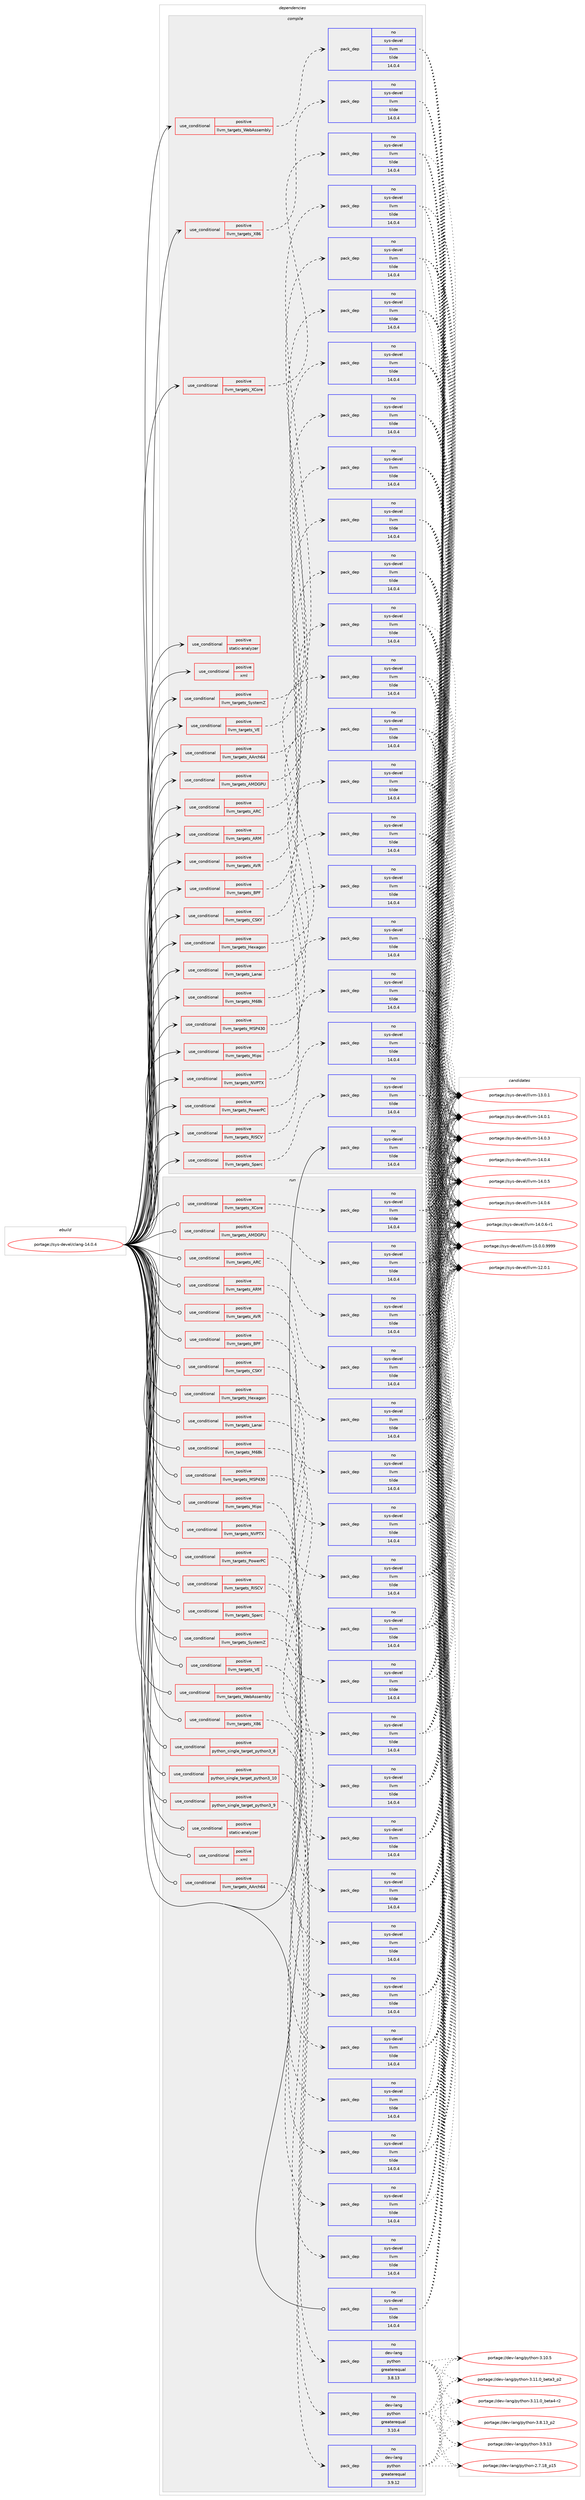 digraph prolog {

# *************
# Graph options
# *************

newrank=true;
concentrate=true;
compound=true;
graph [rankdir=LR,fontname=Helvetica,fontsize=10,ranksep=1.5];#, ranksep=2.5, nodesep=0.2];
edge  [arrowhead=vee];
node  [fontname=Helvetica,fontsize=10];

# **********
# The ebuild
# **********

subgraph cluster_leftcol {
color=gray;
rank=same;
label=<<i>ebuild</i>>;
id [label="portage://sys-devel/clang-14.0.4", color=red, width=4, href="../sys-devel/clang-14.0.4.svg"];
}

# ****************
# The dependencies
# ****************

subgraph cluster_midcol {
color=gray;
label=<<i>dependencies</i>>;
subgraph cluster_compile {
fillcolor="#eeeeee";
style=filled;
label=<<i>compile</i>>;
subgraph cond91 {
dependency171 [label=<<TABLE BORDER="0" CELLBORDER="1" CELLSPACING="0" CELLPADDING="4"><TR><TD ROWSPAN="3" CELLPADDING="10">use_conditional</TD></TR><TR><TD>positive</TD></TR><TR><TD>llvm_targets_AArch64</TD></TR></TABLE>>, shape=none, color=red];
subgraph pack80 {
dependency172 [label=<<TABLE BORDER="0" CELLBORDER="1" CELLSPACING="0" CELLPADDING="4" WIDTH="220"><TR><TD ROWSPAN="6" CELLPADDING="30">pack_dep</TD></TR><TR><TD WIDTH="110">no</TD></TR><TR><TD>sys-devel</TD></TR><TR><TD>llvm</TD></TR><TR><TD>tilde</TD></TR><TR><TD>14.0.4</TD></TR></TABLE>>, shape=none, color=blue];
}
dependency171:e -> dependency172:w [weight=20,style="dashed",arrowhead="vee"];
}
id:e -> dependency171:w [weight=20,style="solid",arrowhead="vee"];
subgraph cond92 {
dependency173 [label=<<TABLE BORDER="0" CELLBORDER="1" CELLSPACING="0" CELLPADDING="4"><TR><TD ROWSPAN="3" CELLPADDING="10">use_conditional</TD></TR><TR><TD>positive</TD></TR><TR><TD>llvm_targets_AMDGPU</TD></TR></TABLE>>, shape=none, color=red];
subgraph pack81 {
dependency174 [label=<<TABLE BORDER="0" CELLBORDER="1" CELLSPACING="0" CELLPADDING="4" WIDTH="220"><TR><TD ROWSPAN="6" CELLPADDING="30">pack_dep</TD></TR><TR><TD WIDTH="110">no</TD></TR><TR><TD>sys-devel</TD></TR><TR><TD>llvm</TD></TR><TR><TD>tilde</TD></TR><TR><TD>14.0.4</TD></TR></TABLE>>, shape=none, color=blue];
}
dependency173:e -> dependency174:w [weight=20,style="dashed",arrowhead="vee"];
}
id:e -> dependency173:w [weight=20,style="solid",arrowhead="vee"];
subgraph cond93 {
dependency175 [label=<<TABLE BORDER="0" CELLBORDER="1" CELLSPACING="0" CELLPADDING="4"><TR><TD ROWSPAN="3" CELLPADDING="10">use_conditional</TD></TR><TR><TD>positive</TD></TR><TR><TD>llvm_targets_ARC</TD></TR></TABLE>>, shape=none, color=red];
subgraph pack82 {
dependency176 [label=<<TABLE BORDER="0" CELLBORDER="1" CELLSPACING="0" CELLPADDING="4" WIDTH="220"><TR><TD ROWSPAN="6" CELLPADDING="30">pack_dep</TD></TR><TR><TD WIDTH="110">no</TD></TR><TR><TD>sys-devel</TD></TR><TR><TD>llvm</TD></TR><TR><TD>tilde</TD></TR><TR><TD>14.0.4</TD></TR></TABLE>>, shape=none, color=blue];
}
dependency175:e -> dependency176:w [weight=20,style="dashed",arrowhead="vee"];
}
id:e -> dependency175:w [weight=20,style="solid",arrowhead="vee"];
subgraph cond94 {
dependency177 [label=<<TABLE BORDER="0" CELLBORDER="1" CELLSPACING="0" CELLPADDING="4"><TR><TD ROWSPAN="3" CELLPADDING="10">use_conditional</TD></TR><TR><TD>positive</TD></TR><TR><TD>llvm_targets_ARM</TD></TR></TABLE>>, shape=none, color=red];
subgraph pack83 {
dependency178 [label=<<TABLE BORDER="0" CELLBORDER="1" CELLSPACING="0" CELLPADDING="4" WIDTH="220"><TR><TD ROWSPAN="6" CELLPADDING="30">pack_dep</TD></TR><TR><TD WIDTH="110">no</TD></TR><TR><TD>sys-devel</TD></TR><TR><TD>llvm</TD></TR><TR><TD>tilde</TD></TR><TR><TD>14.0.4</TD></TR></TABLE>>, shape=none, color=blue];
}
dependency177:e -> dependency178:w [weight=20,style="dashed",arrowhead="vee"];
}
id:e -> dependency177:w [weight=20,style="solid",arrowhead="vee"];
subgraph cond95 {
dependency179 [label=<<TABLE BORDER="0" CELLBORDER="1" CELLSPACING="0" CELLPADDING="4"><TR><TD ROWSPAN="3" CELLPADDING="10">use_conditional</TD></TR><TR><TD>positive</TD></TR><TR><TD>llvm_targets_AVR</TD></TR></TABLE>>, shape=none, color=red];
subgraph pack84 {
dependency180 [label=<<TABLE BORDER="0" CELLBORDER="1" CELLSPACING="0" CELLPADDING="4" WIDTH="220"><TR><TD ROWSPAN="6" CELLPADDING="30">pack_dep</TD></TR><TR><TD WIDTH="110">no</TD></TR><TR><TD>sys-devel</TD></TR><TR><TD>llvm</TD></TR><TR><TD>tilde</TD></TR><TR><TD>14.0.4</TD></TR></TABLE>>, shape=none, color=blue];
}
dependency179:e -> dependency180:w [weight=20,style="dashed",arrowhead="vee"];
}
id:e -> dependency179:w [weight=20,style="solid",arrowhead="vee"];
subgraph cond96 {
dependency181 [label=<<TABLE BORDER="0" CELLBORDER="1" CELLSPACING="0" CELLPADDING="4"><TR><TD ROWSPAN="3" CELLPADDING="10">use_conditional</TD></TR><TR><TD>positive</TD></TR><TR><TD>llvm_targets_BPF</TD></TR></TABLE>>, shape=none, color=red];
subgraph pack85 {
dependency182 [label=<<TABLE BORDER="0" CELLBORDER="1" CELLSPACING="0" CELLPADDING="4" WIDTH="220"><TR><TD ROWSPAN="6" CELLPADDING="30">pack_dep</TD></TR><TR><TD WIDTH="110">no</TD></TR><TR><TD>sys-devel</TD></TR><TR><TD>llvm</TD></TR><TR><TD>tilde</TD></TR><TR><TD>14.0.4</TD></TR></TABLE>>, shape=none, color=blue];
}
dependency181:e -> dependency182:w [weight=20,style="dashed",arrowhead="vee"];
}
id:e -> dependency181:w [weight=20,style="solid",arrowhead="vee"];
subgraph cond97 {
dependency183 [label=<<TABLE BORDER="0" CELLBORDER="1" CELLSPACING="0" CELLPADDING="4"><TR><TD ROWSPAN="3" CELLPADDING="10">use_conditional</TD></TR><TR><TD>positive</TD></TR><TR><TD>llvm_targets_CSKY</TD></TR></TABLE>>, shape=none, color=red];
subgraph pack86 {
dependency184 [label=<<TABLE BORDER="0" CELLBORDER="1" CELLSPACING="0" CELLPADDING="4" WIDTH="220"><TR><TD ROWSPAN="6" CELLPADDING="30">pack_dep</TD></TR><TR><TD WIDTH="110">no</TD></TR><TR><TD>sys-devel</TD></TR><TR><TD>llvm</TD></TR><TR><TD>tilde</TD></TR><TR><TD>14.0.4</TD></TR></TABLE>>, shape=none, color=blue];
}
dependency183:e -> dependency184:w [weight=20,style="dashed",arrowhead="vee"];
}
id:e -> dependency183:w [weight=20,style="solid",arrowhead="vee"];
subgraph cond98 {
dependency185 [label=<<TABLE BORDER="0" CELLBORDER="1" CELLSPACING="0" CELLPADDING="4"><TR><TD ROWSPAN="3" CELLPADDING="10">use_conditional</TD></TR><TR><TD>positive</TD></TR><TR><TD>llvm_targets_Hexagon</TD></TR></TABLE>>, shape=none, color=red];
subgraph pack87 {
dependency186 [label=<<TABLE BORDER="0" CELLBORDER="1" CELLSPACING="0" CELLPADDING="4" WIDTH="220"><TR><TD ROWSPAN="6" CELLPADDING="30">pack_dep</TD></TR><TR><TD WIDTH="110">no</TD></TR><TR><TD>sys-devel</TD></TR><TR><TD>llvm</TD></TR><TR><TD>tilde</TD></TR><TR><TD>14.0.4</TD></TR></TABLE>>, shape=none, color=blue];
}
dependency185:e -> dependency186:w [weight=20,style="dashed",arrowhead="vee"];
}
id:e -> dependency185:w [weight=20,style="solid",arrowhead="vee"];
subgraph cond99 {
dependency187 [label=<<TABLE BORDER="0" CELLBORDER="1" CELLSPACING="0" CELLPADDING="4"><TR><TD ROWSPAN="3" CELLPADDING="10">use_conditional</TD></TR><TR><TD>positive</TD></TR><TR><TD>llvm_targets_Lanai</TD></TR></TABLE>>, shape=none, color=red];
subgraph pack88 {
dependency188 [label=<<TABLE BORDER="0" CELLBORDER="1" CELLSPACING="0" CELLPADDING="4" WIDTH="220"><TR><TD ROWSPAN="6" CELLPADDING="30">pack_dep</TD></TR><TR><TD WIDTH="110">no</TD></TR><TR><TD>sys-devel</TD></TR><TR><TD>llvm</TD></TR><TR><TD>tilde</TD></TR><TR><TD>14.0.4</TD></TR></TABLE>>, shape=none, color=blue];
}
dependency187:e -> dependency188:w [weight=20,style="dashed",arrowhead="vee"];
}
id:e -> dependency187:w [weight=20,style="solid",arrowhead="vee"];
subgraph cond100 {
dependency189 [label=<<TABLE BORDER="0" CELLBORDER="1" CELLSPACING="0" CELLPADDING="4"><TR><TD ROWSPAN="3" CELLPADDING="10">use_conditional</TD></TR><TR><TD>positive</TD></TR><TR><TD>llvm_targets_M68k</TD></TR></TABLE>>, shape=none, color=red];
subgraph pack89 {
dependency190 [label=<<TABLE BORDER="0" CELLBORDER="1" CELLSPACING="0" CELLPADDING="4" WIDTH="220"><TR><TD ROWSPAN="6" CELLPADDING="30">pack_dep</TD></TR><TR><TD WIDTH="110">no</TD></TR><TR><TD>sys-devel</TD></TR><TR><TD>llvm</TD></TR><TR><TD>tilde</TD></TR><TR><TD>14.0.4</TD></TR></TABLE>>, shape=none, color=blue];
}
dependency189:e -> dependency190:w [weight=20,style="dashed",arrowhead="vee"];
}
id:e -> dependency189:w [weight=20,style="solid",arrowhead="vee"];
subgraph cond101 {
dependency191 [label=<<TABLE BORDER="0" CELLBORDER="1" CELLSPACING="0" CELLPADDING="4"><TR><TD ROWSPAN="3" CELLPADDING="10">use_conditional</TD></TR><TR><TD>positive</TD></TR><TR><TD>llvm_targets_MSP430</TD></TR></TABLE>>, shape=none, color=red];
subgraph pack90 {
dependency192 [label=<<TABLE BORDER="0" CELLBORDER="1" CELLSPACING="0" CELLPADDING="4" WIDTH="220"><TR><TD ROWSPAN="6" CELLPADDING="30">pack_dep</TD></TR><TR><TD WIDTH="110">no</TD></TR><TR><TD>sys-devel</TD></TR><TR><TD>llvm</TD></TR><TR><TD>tilde</TD></TR><TR><TD>14.0.4</TD></TR></TABLE>>, shape=none, color=blue];
}
dependency191:e -> dependency192:w [weight=20,style="dashed",arrowhead="vee"];
}
id:e -> dependency191:w [weight=20,style="solid",arrowhead="vee"];
subgraph cond102 {
dependency193 [label=<<TABLE BORDER="0" CELLBORDER="1" CELLSPACING="0" CELLPADDING="4"><TR><TD ROWSPAN="3" CELLPADDING="10">use_conditional</TD></TR><TR><TD>positive</TD></TR><TR><TD>llvm_targets_Mips</TD></TR></TABLE>>, shape=none, color=red];
subgraph pack91 {
dependency194 [label=<<TABLE BORDER="0" CELLBORDER="1" CELLSPACING="0" CELLPADDING="4" WIDTH="220"><TR><TD ROWSPAN="6" CELLPADDING="30">pack_dep</TD></TR><TR><TD WIDTH="110">no</TD></TR><TR><TD>sys-devel</TD></TR><TR><TD>llvm</TD></TR><TR><TD>tilde</TD></TR><TR><TD>14.0.4</TD></TR></TABLE>>, shape=none, color=blue];
}
dependency193:e -> dependency194:w [weight=20,style="dashed",arrowhead="vee"];
}
id:e -> dependency193:w [weight=20,style="solid",arrowhead="vee"];
subgraph cond103 {
dependency195 [label=<<TABLE BORDER="0" CELLBORDER="1" CELLSPACING="0" CELLPADDING="4"><TR><TD ROWSPAN="3" CELLPADDING="10">use_conditional</TD></TR><TR><TD>positive</TD></TR><TR><TD>llvm_targets_NVPTX</TD></TR></TABLE>>, shape=none, color=red];
subgraph pack92 {
dependency196 [label=<<TABLE BORDER="0" CELLBORDER="1" CELLSPACING="0" CELLPADDING="4" WIDTH="220"><TR><TD ROWSPAN="6" CELLPADDING="30">pack_dep</TD></TR><TR><TD WIDTH="110">no</TD></TR><TR><TD>sys-devel</TD></TR><TR><TD>llvm</TD></TR><TR><TD>tilde</TD></TR><TR><TD>14.0.4</TD></TR></TABLE>>, shape=none, color=blue];
}
dependency195:e -> dependency196:w [weight=20,style="dashed",arrowhead="vee"];
}
id:e -> dependency195:w [weight=20,style="solid",arrowhead="vee"];
subgraph cond104 {
dependency197 [label=<<TABLE BORDER="0" CELLBORDER="1" CELLSPACING="0" CELLPADDING="4"><TR><TD ROWSPAN="3" CELLPADDING="10">use_conditional</TD></TR><TR><TD>positive</TD></TR><TR><TD>llvm_targets_PowerPC</TD></TR></TABLE>>, shape=none, color=red];
subgraph pack93 {
dependency198 [label=<<TABLE BORDER="0" CELLBORDER="1" CELLSPACING="0" CELLPADDING="4" WIDTH="220"><TR><TD ROWSPAN="6" CELLPADDING="30">pack_dep</TD></TR><TR><TD WIDTH="110">no</TD></TR><TR><TD>sys-devel</TD></TR><TR><TD>llvm</TD></TR><TR><TD>tilde</TD></TR><TR><TD>14.0.4</TD></TR></TABLE>>, shape=none, color=blue];
}
dependency197:e -> dependency198:w [weight=20,style="dashed",arrowhead="vee"];
}
id:e -> dependency197:w [weight=20,style="solid",arrowhead="vee"];
subgraph cond105 {
dependency199 [label=<<TABLE BORDER="0" CELLBORDER="1" CELLSPACING="0" CELLPADDING="4"><TR><TD ROWSPAN="3" CELLPADDING="10">use_conditional</TD></TR><TR><TD>positive</TD></TR><TR><TD>llvm_targets_RISCV</TD></TR></TABLE>>, shape=none, color=red];
subgraph pack94 {
dependency200 [label=<<TABLE BORDER="0" CELLBORDER="1" CELLSPACING="0" CELLPADDING="4" WIDTH="220"><TR><TD ROWSPAN="6" CELLPADDING="30">pack_dep</TD></TR><TR><TD WIDTH="110">no</TD></TR><TR><TD>sys-devel</TD></TR><TR><TD>llvm</TD></TR><TR><TD>tilde</TD></TR><TR><TD>14.0.4</TD></TR></TABLE>>, shape=none, color=blue];
}
dependency199:e -> dependency200:w [weight=20,style="dashed",arrowhead="vee"];
}
id:e -> dependency199:w [weight=20,style="solid",arrowhead="vee"];
subgraph cond106 {
dependency201 [label=<<TABLE BORDER="0" CELLBORDER="1" CELLSPACING="0" CELLPADDING="4"><TR><TD ROWSPAN="3" CELLPADDING="10">use_conditional</TD></TR><TR><TD>positive</TD></TR><TR><TD>llvm_targets_Sparc</TD></TR></TABLE>>, shape=none, color=red];
subgraph pack95 {
dependency202 [label=<<TABLE BORDER="0" CELLBORDER="1" CELLSPACING="0" CELLPADDING="4" WIDTH="220"><TR><TD ROWSPAN="6" CELLPADDING="30">pack_dep</TD></TR><TR><TD WIDTH="110">no</TD></TR><TR><TD>sys-devel</TD></TR><TR><TD>llvm</TD></TR><TR><TD>tilde</TD></TR><TR><TD>14.0.4</TD></TR></TABLE>>, shape=none, color=blue];
}
dependency201:e -> dependency202:w [weight=20,style="dashed",arrowhead="vee"];
}
id:e -> dependency201:w [weight=20,style="solid",arrowhead="vee"];
subgraph cond107 {
dependency203 [label=<<TABLE BORDER="0" CELLBORDER="1" CELLSPACING="0" CELLPADDING="4"><TR><TD ROWSPAN="3" CELLPADDING="10">use_conditional</TD></TR><TR><TD>positive</TD></TR><TR><TD>llvm_targets_SystemZ</TD></TR></TABLE>>, shape=none, color=red];
subgraph pack96 {
dependency204 [label=<<TABLE BORDER="0" CELLBORDER="1" CELLSPACING="0" CELLPADDING="4" WIDTH="220"><TR><TD ROWSPAN="6" CELLPADDING="30">pack_dep</TD></TR><TR><TD WIDTH="110">no</TD></TR><TR><TD>sys-devel</TD></TR><TR><TD>llvm</TD></TR><TR><TD>tilde</TD></TR><TR><TD>14.0.4</TD></TR></TABLE>>, shape=none, color=blue];
}
dependency203:e -> dependency204:w [weight=20,style="dashed",arrowhead="vee"];
}
id:e -> dependency203:w [weight=20,style="solid",arrowhead="vee"];
subgraph cond108 {
dependency205 [label=<<TABLE BORDER="0" CELLBORDER="1" CELLSPACING="0" CELLPADDING="4"><TR><TD ROWSPAN="3" CELLPADDING="10">use_conditional</TD></TR><TR><TD>positive</TD></TR><TR><TD>llvm_targets_VE</TD></TR></TABLE>>, shape=none, color=red];
subgraph pack97 {
dependency206 [label=<<TABLE BORDER="0" CELLBORDER="1" CELLSPACING="0" CELLPADDING="4" WIDTH="220"><TR><TD ROWSPAN="6" CELLPADDING="30">pack_dep</TD></TR><TR><TD WIDTH="110">no</TD></TR><TR><TD>sys-devel</TD></TR><TR><TD>llvm</TD></TR><TR><TD>tilde</TD></TR><TR><TD>14.0.4</TD></TR></TABLE>>, shape=none, color=blue];
}
dependency205:e -> dependency206:w [weight=20,style="dashed",arrowhead="vee"];
}
id:e -> dependency205:w [weight=20,style="solid",arrowhead="vee"];
subgraph cond109 {
dependency207 [label=<<TABLE BORDER="0" CELLBORDER="1" CELLSPACING="0" CELLPADDING="4"><TR><TD ROWSPAN="3" CELLPADDING="10">use_conditional</TD></TR><TR><TD>positive</TD></TR><TR><TD>llvm_targets_WebAssembly</TD></TR></TABLE>>, shape=none, color=red];
subgraph pack98 {
dependency208 [label=<<TABLE BORDER="0" CELLBORDER="1" CELLSPACING="0" CELLPADDING="4" WIDTH="220"><TR><TD ROWSPAN="6" CELLPADDING="30">pack_dep</TD></TR><TR><TD WIDTH="110">no</TD></TR><TR><TD>sys-devel</TD></TR><TR><TD>llvm</TD></TR><TR><TD>tilde</TD></TR><TR><TD>14.0.4</TD></TR></TABLE>>, shape=none, color=blue];
}
dependency207:e -> dependency208:w [weight=20,style="dashed",arrowhead="vee"];
}
id:e -> dependency207:w [weight=20,style="solid",arrowhead="vee"];
subgraph cond110 {
dependency209 [label=<<TABLE BORDER="0" CELLBORDER="1" CELLSPACING="0" CELLPADDING="4"><TR><TD ROWSPAN="3" CELLPADDING="10">use_conditional</TD></TR><TR><TD>positive</TD></TR><TR><TD>llvm_targets_X86</TD></TR></TABLE>>, shape=none, color=red];
subgraph pack99 {
dependency210 [label=<<TABLE BORDER="0" CELLBORDER="1" CELLSPACING="0" CELLPADDING="4" WIDTH="220"><TR><TD ROWSPAN="6" CELLPADDING="30">pack_dep</TD></TR><TR><TD WIDTH="110">no</TD></TR><TR><TD>sys-devel</TD></TR><TR><TD>llvm</TD></TR><TR><TD>tilde</TD></TR><TR><TD>14.0.4</TD></TR></TABLE>>, shape=none, color=blue];
}
dependency209:e -> dependency210:w [weight=20,style="dashed",arrowhead="vee"];
}
id:e -> dependency209:w [weight=20,style="solid",arrowhead="vee"];
subgraph cond111 {
dependency211 [label=<<TABLE BORDER="0" CELLBORDER="1" CELLSPACING="0" CELLPADDING="4"><TR><TD ROWSPAN="3" CELLPADDING="10">use_conditional</TD></TR><TR><TD>positive</TD></TR><TR><TD>llvm_targets_XCore</TD></TR></TABLE>>, shape=none, color=red];
subgraph pack100 {
dependency212 [label=<<TABLE BORDER="0" CELLBORDER="1" CELLSPACING="0" CELLPADDING="4" WIDTH="220"><TR><TD ROWSPAN="6" CELLPADDING="30">pack_dep</TD></TR><TR><TD WIDTH="110">no</TD></TR><TR><TD>sys-devel</TD></TR><TR><TD>llvm</TD></TR><TR><TD>tilde</TD></TR><TR><TD>14.0.4</TD></TR></TABLE>>, shape=none, color=blue];
}
dependency211:e -> dependency212:w [weight=20,style="dashed",arrowhead="vee"];
}
id:e -> dependency211:w [weight=20,style="solid",arrowhead="vee"];
subgraph cond112 {
dependency213 [label=<<TABLE BORDER="0" CELLBORDER="1" CELLSPACING="0" CELLPADDING="4"><TR><TD ROWSPAN="3" CELLPADDING="10">use_conditional</TD></TR><TR><TD>positive</TD></TR><TR><TD>static-analyzer</TD></TR></TABLE>>, shape=none, color=red];
# *** BEGIN UNKNOWN DEPENDENCY TYPE (TODO) ***
# dependency213 -> package_dependency(portage://sys-devel/clang-14.0.4,install,no,dev-lang,perl,none,[,,],any_different_slot,[])
# *** END UNKNOWN DEPENDENCY TYPE (TODO) ***

}
id:e -> dependency213:w [weight=20,style="solid",arrowhead="vee"];
subgraph cond113 {
dependency214 [label=<<TABLE BORDER="0" CELLBORDER="1" CELLSPACING="0" CELLPADDING="4"><TR><TD ROWSPAN="3" CELLPADDING="10">use_conditional</TD></TR><TR><TD>positive</TD></TR><TR><TD>xml</TD></TR></TABLE>>, shape=none, color=red];
# *** BEGIN UNKNOWN DEPENDENCY TYPE (TODO) ***
# dependency214 -> package_dependency(portage://sys-devel/clang-14.0.4,install,no,dev-libs,libxml2,none,[,,],[slot(2),equal],[use(optenable(abi_x86_32),negative),use(optenable(abi_x86_64),negative),use(optenable(abi_x86_x32),negative),use(optenable(abi_mips_n32),negative),use(optenable(abi_mips_n64),negative),use(optenable(abi_mips_o32),negative),use(optenable(abi_s390_32),negative),use(optenable(abi_s390_64),negative)])
# *** END UNKNOWN DEPENDENCY TYPE (TODO) ***

}
id:e -> dependency214:w [weight=20,style="solid",arrowhead="vee"];
subgraph pack101 {
dependency215 [label=<<TABLE BORDER="0" CELLBORDER="1" CELLSPACING="0" CELLPADDING="4" WIDTH="220"><TR><TD ROWSPAN="6" CELLPADDING="30">pack_dep</TD></TR><TR><TD WIDTH="110">no</TD></TR><TR><TD>sys-devel</TD></TR><TR><TD>llvm</TD></TR><TR><TD>tilde</TD></TR><TR><TD>14.0.4</TD></TR></TABLE>>, shape=none, color=blue];
}
id:e -> dependency215:w [weight=20,style="solid",arrowhead="vee"];
# *** BEGIN UNKNOWN DEPENDENCY TYPE (TODO) ***
# id -> package_dependency(portage://sys-devel/clang-14.0.4,install,strong,sys-devel,llvm,none,[,,],[slot(0)],[])
# *** END UNKNOWN DEPENDENCY TYPE (TODO) ***

}
subgraph cluster_compileandrun {
fillcolor="#eeeeee";
style=filled;
label=<<i>compile and run</i>>;
}
subgraph cluster_run {
fillcolor="#eeeeee";
style=filled;
label=<<i>run</i>>;
subgraph cond114 {
dependency216 [label=<<TABLE BORDER="0" CELLBORDER="1" CELLSPACING="0" CELLPADDING="4"><TR><TD ROWSPAN="3" CELLPADDING="10">use_conditional</TD></TR><TR><TD>positive</TD></TR><TR><TD>llvm_targets_AArch64</TD></TR></TABLE>>, shape=none, color=red];
subgraph pack102 {
dependency217 [label=<<TABLE BORDER="0" CELLBORDER="1" CELLSPACING="0" CELLPADDING="4" WIDTH="220"><TR><TD ROWSPAN="6" CELLPADDING="30">pack_dep</TD></TR><TR><TD WIDTH="110">no</TD></TR><TR><TD>sys-devel</TD></TR><TR><TD>llvm</TD></TR><TR><TD>tilde</TD></TR><TR><TD>14.0.4</TD></TR></TABLE>>, shape=none, color=blue];
}
dependency216:e -> dependency217:w [weight=20,style="dashed",arrowhead="vee"];
}
id:e -> dependency216:w [weight=20,style="solid",arrowhead="odot"];
subgraph cond115 {
dependency218 [label=<<TABLE BORDER="0" CELLBORDER="1" CELLSPACING="0" CELLPADDING="4"><TR><TD ROWSPAN="3" CELLPADDING="10">use_conditional</TD></TR><TR><TD>positive</TD></TR><TR><TD>llvm_targets_AMDGPU</TD></TR></TABLE>>, shape=none, color=red];
subgraph pack103 {
dependency219 [label=<<TABLE BORDER="0" CELLBORDER="1" CELLSPACING="0" CELLPADDING="4" WIDTH="220"><TR><TD ROWSPAN="6" CELLPADDING="30">pack_dep</TD></TR><TR><TD WIDTH="110">no</TD></TR><TR><TD>sys-devel</TD></TR><TR><TD>llvm</TD></TR><TR><TD>tilde</TD></TR><TR><TD>14.0.4</TD></TR></TABLE>>, shape=none, color=blue];
}
dependency218:e -> dependency219:w [weight=20,style="dashed",arrowhead="vee"];
}
id:e -> dependency218:w [weight=20,style="solid",arrowhead="odot"];
subgraph cond116 {
dependency220 [label=<<TABLE BORDER="0" CELLBORDER="1" CELLSPACING="0" CELLPADDING="4"><TR><TD ROWSPAN="3" CELLPADDING="10">use_conditional</TD></TR><TR><TD>positive</TD></TR><TR><TD>llvm_targets_ARC</TD></TR></TABLE>>, shape=none, color=red];
subgraph pack104 {
dependency221 [label=<<TABLE BORDER="0" CELLBORDER="1" CELLSPACING="0" CELLPADDING="4" WIDTH="220"><TR><TD ROWSPAN="6" CELLPADDING="30">pack_dep</TD></TR><TR><TD WIDTH="110">no</TD></TR><TR><TD>sys-devel</TD></TR><TR><TD>llvm</TD></TR><TR><TD>tilde</TD></TR><TR><TD>14.0.4</TD></TR></TABLE>>, shape=none, color=blue];
}
dependency220:e -> dependency221:w [weight=20,style="dashed",arrowhead="vee"];
}
id:e -> dependency220:w [weight=20,style="solid",arrowhead="odot"];
subgraph cond117 {
dependency222 [label=<<TABLE BORDER="0" CELLBORDER="1" CELLSPACING="0" CELLPADDING="4"><TR><TD ROWSPAN="3" CELLPADDING="10">use_conditional</TD></TR><TR><TD>positive</TD></TR><TR><TD>llvm_targets_ARM</TD></TR></TABLE>>, shape=none, color=red];
subgraph pack105 {
dependency223 [label=<<TABLE BORDER="0" CELLBORDER="1" CELLSPACING="0" CELLPADDING="4" WIDTH="220"><TR><TD ROWSPAN="6" CELLPADDING="30">pack_dep</TD></TR><TR><TD WIDTH="110">no</TD></TR><TR><TD>sys-devel</TD></TR><TR><TD>llvm</TD></TR><TR><TD>tilde</TD></TR><TR><TD>14.0.4</TD></TR></TABLE>>, shape=none, color=blue];
}
dependency222:e -> dependency223:w [weight=20,style="dashed",arrowhead="vee"];
}
id:e -> dependency222:w [weight=20,style="solid",arrowhead="odot"];
subgraph cond118 {
dependency224 [label=<<TABLE BORDER="0" CELLBORDER="1" CELLSPACING="0" CELLPADDING="4"><TR><TD ROWSPAN="3" CELLPADDING="10">use_conditional</TD></TR><TR><TD>positive</TD></TR><TR><TD>llvm_targets_AVR</TD></TR></TABLE>>, shape=none, color=red];
subgraph pack106 {
dependency225 [label=<<TABLE BORDER="0" CELLBORDER="1" CELLSPACING="0" CELLPADDING="4" WIDTH="220"><TR><TD ROWSPAN="6" CELLPADDING="30">pack_dep</TD></TR><TR><TD WIDTH="110">no</TD></TR><TR><TD>sys-devel</TD></TR><TR><TD>llvm</TD></TR><TR><TD>tilde</TD></TR><TR><TD>14.0.4</TD></TR></TABLE>>, shape=none, color=blue];
}
dependency224:e -> dependency225:w [weight=20,style="dashed",arrowhead="vee"];
}
id:e -> dependency224:w [weight=20,style="solid",arrowhead="odot"];
subgraph cond119 {
dependency226 [label=<<TABLE BORDER="0" CELLBORDER="1" CELLSPACING="0" CELLPADDING="4"><TR><TD ROWSPAN="3" CELLPADDING="10">use_conditional</TD></TR><TR><TD>positive</TD></TR><TR><TD>llvm_targets_BPF</TD></TR></TABLE>>, shape=none, color=red];
subgraph pack107 {
dependency227 [label=<<TABLE BORDER="0" CELLBORDER="1" CELLSPACING="0" CELLPADDING="4" WIDTH="220"><TR><TD ROWSPAN="6" CELLPADDING="30">pack_dep</TD></TR><TR><TD WIDTH="110">no</TD></TR><TR><TD>sys-devel</TD></TR><TR><TD>llvm</TD></TR><TR><TD>tilde</TD></TR><TR><TD>14.0.4</TD></TR></TABLE>>, shape=none, color=blue];
}
dependency226:e -> dependency227:w [weight=20,style="dashed",arrowhead="vee"];
}
id:e -> dependency226:w [weight=20,style="solid",arrowhead="odot"];
subgraph cond120 {
dependency228 [label=<<TABLE BORDER="0" CELLBORDER="1" CELLSPACING="0" CELLPADDING="4"><TR><TD ROWSPAN="3" CELLPADDING="10">use_conditional</TD></TR><TR><TD>positive</TD></TR><TR><TD>llvm_targets_CSKY</TD></TR></TABLE>>, shape=none, color=red];
subgraph pack108 {
dependency229 [label=<<TABLE BORDER="0" CELLBORDER="1" CELLSPACING="0" CELLPADDING="4" WIDTH="220"><TR><TD ROWSPAN="6" CELLPADDING="30">pack_dep</TD></TR><TR><TD WIDTH="110">no</TD></TR><TR><TD>sys-devel</TD></TR><TR><TD>llvm</TD></TR><TR><TD>tilde</TD></TR><TR><TD>14.0.4</TD></TR></TABLE>>, shape=none, color=blue];
}
dependency228:e -> dependency229:w [weight=20,style="dashed",arrowhead="vee"];
}
id:e -> dependency228:w [weight=20,style="solid",arrowhead="odot"];
subgraph cond121 {
dependency230 [label=<<TABLE BORDER="0" CELLBORDER="1" CELLSPACING="0" CELLPADDING="4"><TR><TD ROWSPAN="3" CELLPADDING="10">use_conditional</TD></TR><TR><TD>positive</TD></TR><TR><TD>llvm_targets_Hexagon</TD></TR></TABLE>>, shape=none, color=red];
subgraph pack109 {
dependency231 [label=<<TABLE BORDER="0" CELLBORDER="1" CELLSPACING="0" CELLPADDING="4" WIDTH="220"><TR><TD ROWSPAN="6" CELLPADDING="30">pack_dep</TD></TR><TR><TD WIDTH="110">no</TD></TR><TR><TD>sys-devel</TD></TR><TR><TD>llvm</TD></TR><TR><TD>tilde</TD></TR><TR><TD>14.0.4</TD></TR></TABLE>>, shape=none, color=blue];
}
dependency230:e -> dependency231:w [weight=20,style="dashed",arrowhead="vee"];
}
id:e -> dependency230:w [weight=20,style="solid",arrowhead="odot"];
subgraph cond122 {
dependency232 [label=<<TABLE BORDER="0" CELLBORDER="1" CELLSPACING="0" CELLPADDING="4"><TR><TD ROWSPAN="3" CELLPADDING="10">use_conditional</TD></TR><TR><TD>positive</TD></TR><TR><TD>llvm_targets_Lanai</TD></TR></TABLE>>, shape=none, color=red];
subgraph pack110 {
dependency233 [label=<<TABLE BORDER="0" CELLBORDER="1" CELLSPACING="0" CELLPADDING="4" WIDTH="220"><TR><TD ROWSPAN="6" CELLPADDING="30">pack_dep</TD></TR><TR><TD WIDTH="110">no</TD></TR><TR><TD>sys-devel</TD></TR><TR><TD>llvm</TD></TR><TR><TD>tilde</TD></TR><TR><TD>14.0.4</TD></TR></TABLE>>, shape=none, color=blue];
}
dependency232:e -> dependency233:w [weight=20,style="dashed",arrowhead="vee"];
}
id:e -> dependency232:w [weight=20,style="solid",arrowhead="odot"];
subgraph cond123 {
dependency234 [label=<<TABLE BORDER="0" CELLBORDER="1" CELLSPACING="0" CELLPADDING="4"><TR><TD ROWSPAN="3" CELLPADDING="10">use_conditional</TD></TR><TR><TD>positive</TD></TR><TR><TD>llvm_targets_M68k</TD></TR></TABLE>>, shape=none, color=red];
subgraph pack111 {
dependency235 [label=<<TABLE BORDER="0" CELLBORDER="1" CELLSPACING="0" CELLPADDING="4" WIDTH="220"><TR><TD ROWSPAN="6" CELLPADDING="30">pack_dep</TD></TR><TR><TD WIDTH="110">no</TD></TR><TR><TD>sys-devel</TD></TR><TR><TD>llvm</TD></TR><TR><TD>tilde</TD></TR><TR><TD>14.0.4</TD></TR></TABLE>>, shape=none, color=blue];
}
dependency234:e -> dependency235:w [weight=20,style="dashed",arrowhead="vee"];
}
id:e -> dependency234:w [weight=20,style="solid",arrowhead="odot"];
subgraph cond124 {
dependency236 [label=<<TABLE BORDER="0" CELLBORDER="1" CELLSPACING="0" CELLPADDING="4"><TR><TD ROWSPAN="3" CELLPADDING="10">use_conditional</TD></TR><TR><TD>positive</TD></TR><TR><TD>llvm_targets_MSP430</TD></TR></TABLE>>, shape=none, color=red];
subgraph pack112 {
dependency237 [label=<<TABLE BORDER="0" CELLBORDER="1" CELLSPACING="0" CELLPADDING="4" WIDTH="220"><TR><TD ROWSPAN="6" CELLPADDING="30">pack_dep</TD></TR><TR><TD WIDTH="110">no</TD></TR><TR><TD>sys-devel</TD></TR><TR><TD>llvm</TD></TR><TR><TD>tilde</TD></TR><TR><TD>14.0.4</TD></TR></TABLE>>, shape=none, color=blue];
}
dependency236:e -> dependency237:w [weight=20,style="dashed",arrowhead="vee"];
}
id:e -> dependency236:w [weight=20,style="solid",arrowhead="odot"];
subgraph cond125 {
dependency238 [label=<<TABLE BORDER="0" CELLBORDER="1" CELLSPACING="0" CELLPADDING="4"><TR><TD ROWSPAN="3" CELLPADDING="10">use_conditional</TD></TR><TR><TD>positive</TD></TR><TR><TD>llvm_targets_Mips</TD></TR></TABLE>>, shape=none, color=red];
subgraph pack113 {
dependency239 [label=<<TABLE BORDER="0" CELLBORDER="1" CELLSPACING="0" CELLPADDING="4" WIDTH="220"><TR><TD ROWSPAN="6" CELLPADDING="30">pack_dep</TD></TR><TR><TD WIDTH="110">no</TD></TR><TR><TD>sys-devel</TD></TR><TR><TD>llvm</TD></TR><TR><TD>tilde</TD></TR><TR><TD>14.0.4</TD></TR></TABLE>>, shape=none, color=blue];
}
dependency238:e -> dependency239:w [weight=20,style="dashed",arrowhead="vee"];
}
id:e -> dependency238:w [weight=20,style="solid",arrowhead="odot"];
subgraph cond126 {
dependency240 [label=<<TABLE BORDER="0" CELLBORDER="1" CELLSPACING="0" CELLPADDING="4"><TR><TD ROWSPAN="3" CELLPADDING="10">use_conditional</TD></TR><TR><TD>positive</TD></TR><TR><TD>llvm_targets_NVPTX</TD></TR></TABLE>>, shape=none, color=red];
subgraph pack114 {
dependency241 [label=<<TABLE BORDER="0" CELLBORDER="1" CELLSPACING="0" CELLPADDING="4" WIDTH="220"><TR><TD ROWSPAN="6" CELLPADDING="30">pack_dep</TD></TR><TR><TD WIDTH="110">no</TD></TR><TR><TD>sys-devel</TD></TR><TR><TD>llvm</TD></TR><TR><TD>tilde</TD></TR><TR><TD>14.0.4</TD></TR></TABLE>>, shape=none, color=blue];
}
dependency240:e -> dependency241:w [weight=20,style="dashed",arrowhead="vee"];
}
id:e -> dependency240:w [weight=20,style="solid",arrowhead="odot"];
subgraph cond127 {
dependency242 [label=<<TABLE BORDER="0" CELLBORDER="1" CELLSPACING="0" CELLPADDING="4"><TR><TD ROWSPAN="3" CELLPADDING="10">use_conditional</TD></TR><TR><TD>positive</TD></TR><TR><TD>llvm_targets_PowerPC</TD></TR></TABLE>>, shape=none, color=red];
subgraph pack115 {
dependency243 [label=<<TABLE BORDER="0" CELLBORDER="1" CELLSPACING="0" CELLPADDING="4" WIDTH="220"><TR><TD ROWSPAN="6" CELLPADDING="30">pack_dep</TD></TR><TR><TD WIDTH="110">no</TD></TR><TR><TD>sys-devel</TD></TR><TR><TD>llvm</TD></TR><TR><TD>tilde</TD></TR><TR><TD>14.0.4</TD></TR></TABLE>>, shape=none, color=blue];
}
dependency242:e -> dependency243:w [weight=20,style="dashed",arrowhead="vee"];
}
id:e -> dependency242:w [weight=20,style="solid",arrowhead="odot"];
subgraph cond128 {
dependency244 [label=<<TABLE BORDER="0" CELLBORDER="1" CELLSPACING="0" CELLPADDING="4"><TR><TD ROWSPAN="3" CELLPADDING="10">use_conditional</TD></TR><TR><TD>positive</TD></TR><TR><TD>llvm_targets_RISCV</TD></TR></TABLE>>, shape=none, color=red];
subgraph pack116 {
dependency245 [label=<<TABLE BORDER="0" CELLBORDER="1" CELLSPACING="0" CELLPADDING="4" WIDTH="220"><TR><TD ROWSPAN="6" CELLPADDING="30">pack_dep</TD></TR><TR><TD WIDTH="110">no</TD></TR><TR><TD>sys-devel</TD></TR><TR><TD>llvm</TD></TR><TR><TD>tilde</TD></TR><TR><TD>14.0.4</TD></TR></TABLE>>, shape=none, color=blue];
}
dependency244:e -> dependency245:w [weight=20,style="dashed",arrowhead="vee"];
}
id:e -> dependency244:w [weight=20,style="solid",arrowhead="odot"];
subgraph cond129 {
dependency246 [label=<<TABLE BORDER="0" CELLBORDER="1" CELLSPACING="0" CELLPADDING="4"><TR><TD ROWSPAN="3" CELLPADDING="10">use_conditional</TD></TR><TR><TD>positive</TD></TR><TR><TD>llvm_targets_Sparc</TD></TR></TABLE>>, shape=none, color=red];
subgraph pack117 {
dependency247 [label=<<TABLE BORDER="0" CELLBORDER="1" CELLSPACING="0" CELLPADDING="4" WIDTH="220"><TR><TD ROWSPAN="6" CELLPADDING="30">pack_dep</TD></TR><TR><TD WIDTH="110">no</TD></TR><TR><TD>sys-devel</TD></TR><TR><TD>llvm</TD></TR><TR><TD>tilde</TD></TR><TR><TD>14.0.4</TD></TR></TABLE>>, shape=none, color=blue];
}
dependency246:e -> dependency247:w [weight=20,style="dashed",arrowhead="vee"];
}
id:e -> dependency246:w [weight=20,style="solid",arrowhead="odot"];
subgraph cond130 {
dependency248 [label=<<TABLE BORDER="0" CELLBORDER="1" CELLSPACING="0" CELLPADDING="4"><TR><TD ROWSPAN="3" CELLPADDING="10">use_conditional</TD></TR><TR><TD>positive</TD></TR><TR><TD>llvm_targets_SystemZ</TD></TR></TABLE>>, shape=none, color=red];
subgraph pack118 {
dependency249 [label=<<TABLE BORDER="0" CELLBORDER="1" CELLSPACING="0" CELLPADDING="4" WIDTH="220"><TR><TD ROWSPAN="6" CELLPADDING="30">pack_dep</TD></TR><TR><TD WIDTH="110">no</TD></TR><TR><TD>sys-devel</TD></TR><TR><TD>llvm</TD></TR><TR><TD>tilde</TD></TR><TR><TD>14.0.4</TD></TR></TABLE>>, shape=none, color=blue];
}
dependency248:e -> dependency249:w [weight=20,style="dashed",arrowhead="vee"];
}
id:e -> dependency248:w [weight=20,style="solid",arrowhead="odot"];
subgraph cond131 {
dependency250 [label=<<TABLE BORDER="0" CELLBORDER="1" CELLSPACING="0" CELLPADDING="4"><TR><TD ROWSPAN="3" CELLPADDING="10">use_conditional</TD></TR><TR><TD>positive</TD></TR><TR><TD>llvm_targets_VE</TD></TR></TABLE>>, shape=none, color=red];
subgraph pack119 {
dependency251 [label=<<TABLE BORDER="0" CELLBORDER="1" CELLSPACING="0" CELLPADDING="4" WIDTH="220"><TR><TD ROWSPAN="6" CELLPADDING="30">pack_dep</TD></TR><TR><TD WIDTH="110">no</TD></TR><TR><TD>sys-devel</TD></TR><TR><TD>llvm</TD></TR><TR><TD>tilde</TD></TR><TR><TD>14.0.4</TD></TR></TABLE>>, shape=none, color=blue];
}
dependency250:e -> dependency251:w [weight=20,style="dashed",arrowhead="vee"];
}
id:e -> dependency250:w [weight=20,style="solid",arrowhead="odot"];
subgraph cond132 {
dependency252 [label=<<TABLE BORDER="0" CELLBORDER="1" CELLSPACING="0" CELLPADDING="4"><TR><TD ROWSPAN="3" CELLPADDING="10">use_conditional</TD></TR><TR><TD>positive</TD></TR><TR><TD>llvm_targets_WebAssembly</TD></TR></TABLE>>, shape=none, color=red];
subgraph pack120 {
dependency253 [label=<<TABLE BORDER="0" CELLBORDER="1" CELLSPACING="0" CELLPADDING="4" WIDTH="220"><TR><TD ROWSPAN="6" CELLPADDING="30">pack_dep</TD></TR><TR><TD WIDTH="110">no</TD></TR><TR><TD>sys-devel</TD></TR><TR><TD>llvm</TD></TR><TR><TD>tilde</TD></TR><TR><TD>14.0.4</TD></TR></TABLE>>, shape=none, color=blue];
}
dependency252:e -> dependency253:w [weight=20,style="dashed",arrowhead="vee"];
}
id:e -> dependency252:w [weight=20,style="solid",arrowhead="odot"];
subgraph cond133 {
dependency254 [label=<<TABLE BORDER="0" CELLBORDER="1" CELLSPACING="0" CELLPADDING="4"><TR><TD ROWSPAN="3" CELLPADDING="10">use_conditional</TD></TR><TR><TD>positive</TD></TR><TR><TD>llvm_targets_X86</TD></TR></TABLE>>, shape=none, color=red];
subgraph pack121 {
dependency255 [label=<<TABLE BORDER="0" CELLBORDER="1" CELLSPACING="0" CELLPADDING="4" WIDTH="220"><TR><TD ROWSPAN="6" CELLPADDING="30">pack_dep</TD></TR><TR><TD WIDTH="110">no</TD></TR><TR><TD>sys-devel</TD></TR><TR><TD>llvm</TD></TR><TR><TD>tilde</TD></TR><TR><TD>14.0.4</TD></TR></TABLE>>, shape=none, color=blue];
}
dependency254:e -> dependency255:w [weight=20,style="dashed",arrowhead="vee"];
}
id:e -> dependency254:w [weight=20,style="solid",arrowhead="odot"];
subgraph cond134 {
dependency256 [label=<<TABLE BORDER="0" CELLBORDER="1" CELLSPACING="0" CELLPADDING="4"><TR><TD ROWSPAN="3" CELLPADDING="10">use_conditional</TD></TR><TR><TD>positive</TD></TR><TR><TD>llvm_targets_XCore</TD></TR></TABLE>>, shape=none, color=red];
subgraph pack122 {
dependency257 [label=<<TABLE BORDER="0" CELLBORDER="1" CELLSPACING="0" CELLPADDING="4" WIDTH="220"><TR><TD ROWSPAN="6" CELLPADDING="30">pack_dep</TD></TR><TR><TD WIDTH="110">no</TD></TR><TR><TD>sys-devel</TD></TR><TR><TD>llvm</TD></TR><TR><TD>tilde</TD></TR><TR><TD>14.0.4</TD></TR></TABLE>>, shape=none, color=blue];
}
dependency256:e -> dependency257:w [weight=20,style="dashed",arrowhead="vee"];
}
id:e -> dependency256:w [weight=20,style="solid",arrowhead="odot"];
subgraph cond135 {
dependency258 [label=<<TABLE BORDER="0" CELLBORDER="1" CELLSPACING="0" CELLPADDING="4"><TR><TD ROWSPAN="3" CELLPADDING="10">use_conditional</TD></TR><TR><TD>positive</TD></TR><TR><TD>python_single_target_python3_10</TD></TR></TABLE>>, shape=none, color=red];
subgraph pack123 {
dependency259 [label=<<TABLE BORDER="0" CELLBORDER="1" CELLSPACING="0" CELLPADDING="4" WIDTH="220"><TR><TD ROWSPAN="6" CELLPADDING="30">pack_dep</TD></TR><TR><TD WIDTH="110">no</TD></TR><TR><TD>dev-lang</TD></TR><TR><TD>python</TD></TR><TR><TD>greaterequal</TD></TR><TR><TD>3.10.4</TD></TR></TABLE>>, shape=none, color=blue];
}
dependency258:e -> dependency259:w [weight=20,style="dashed",arrowhead="vee"];
}
id:e -> dependency258:w [weight=20,style="solid",arrowhead="odot"];
subgraph cond136 {
dependency260 [label=<<TABLE BORDER="0" CELLBORDER="1" CELLSPACING="0" CELLPADDING="4"><TR><TD ROWSPAN="3" CELLPADDING="10">use_conditional</TD></TR><TR><TD>positive</TD></TR><TR><TD>python_single_target_python3_8</TD></TR></TABLE>>, shape=none, color=red];
subgraph pack124 {
dependency261 [label=<<TABLE BORDER="0" CELLBORDER="1" CELLSPACING="0" CELLPADDING="4" WIDTH="220"><TR><TD ROWSPAN="6" CELLPADDING="30">pack_dep</TD></TR><TR><TD WIDTH="110">no</TD></TR><TR><TD>dev-lang</TD></TR><TR><TD>python</TD></TR><TR><TD>greaterequal</TD></TR><TR><TD>3.8.13</TD></TR></TABLE>>, shape=none, color=blue];
}
dependency260:e -> dependency261:w [weight=20,style="dashed",arrowhead="vee"];
}
id:e -> dependency260:w [weight=20,style="solid",arrowhead="odot"];
subgraph cond137 {
dependency262 [label=<<TABLE BORDER="0" CELLBORDER="1" CELLSPACING="0" CELLPADDING="4"><TR><TD ROWSPAN="3" CELLPADDING="10">use_conditional</TD></TR><TR><TD>positive</TD></TR><TR><TD>python_single_target_python3_9</TD></TR></TABLE>>, shape=none, color=red];
subgraph pack125 {
dependency263 [label=<<TABLE BORDER="0" CELLBORDER="1" CELLSPACING="0" CELLPADDING="4" WIDTH="220"><TR><TD ROWSPAN="6" CELLPADDING="30">pack_dep</TD></TR><TR><TD WIDTH="110">no</TD></TR><TR><TD>dev-lang</TD></TR><TR><TD>python</TD></TR><TR><TD>greaterequal</TD></TR><TR><TD>3.9.12</TD></TR></TABLE>>, shape=none, color=blue];
}
dependency262:e -> dependency263:w [weight=20,style="dashed",arrowhead="vee"];
}
id:e -> dependency262:w [weight=20,style="solid",arrowhead="odot"];
subgraph cond138 {
dependency264 [label=<<TABLE BORDER="0" CELLBORDER="1" CELLSPACING="0" CELLPADDING="4"><TR><TD ROWSPAN="3" CELLPADDING="10">use_conditional</TD></TR><TR><TD>positive</TD></TR><TR><TD>static-analyzer</TD></TR></TABLE>>, shape=none, color=red];
# *** BEGIN UNKNOWN DEPENDENCY TYPE (TODO) ***
# dependency264 -> package_dependency(portage://sys-devel/clang-14.0.4,run,no,dev-lang,perl,none,[,,],any_different_slot,[])
# *** END UNKNOWN DEPENDENCY TYPE (TODO) ***

}
id:e -> dependency264:w [weight=20,style="solid",arrowhead="odot"];
subgraph cond139 {
dependency265 [label=<<TABLE BORDER="0" CELLBORDER="1" CELLSPACING="0" CELLPADDING="4"><TR><TD ROWSPAN="3" CELLPADDING="10">use_conditional</TD></TR><TR><TD>positive</TD></TR><TR><TD>xml</TD></TR></TABLE>>, shape=none, color=red];
# *** BEGIN UNKNOWN DEPENDENCY TYPE (TODO) ***
# dependency265 -> package_dependency(portage://sys-devel/clang-14.0.4,run,no,dev-libs,libxml2,none,[,,],[slot(2),equal],[use(optenable(abi_x86_32),negative),use(optenable(abi_x86_64),negative),use(optenable(abi_x86_x32),negative),use(optenable(abi_mips_n32),negative),use(optenable(abi_mips_n64),negative),use(optenable(abi_mips_o32),negative),use(optenable(abi_s390_32),negative),use(optenable(abi_s390_64),negative)])
# *** END UNKNOWN DEPENDENCY TYPE (TODO) ***

}
id:e -> dependency265:w [weight=20,style="solid",arrowhead="odot"];
subgraph pack126 {
dependency266 [label=<<TABLE BORDER="0" CELLBORDER="1" CELLSPACING="0" CELLPADDING="4" WIDTH="220"><TR><TD ROWSPAN="6" CELLPADDING="30">pack_dep</TD></TR><TR><TD WIDTH="110">no</TD></TR><TR><TD>sys-devel</TD></TR><TR><TD>llvm</TD></TR><TR><TD>tilde</TD></TR><TR><TD>14.0.4</TD></TR></TABLE>>, shape=none, color=blue];
}
id:e -> dependency266:w [weight=20,style="solid",arrowhead="odot"];
}
}

# **************
# The candidates
# **************

subgraph cluster_choices {
rank=same;
color=gray;
label=<<i>candidates</i>>;

subgraph choice80 {
color=black;
nodesep=1;
choice115121115451001011181011084710810811810945495046484649 [label="portage://sys-devel/llvm-12.0.1", color=red, width=4,href="../sys-devel/llvm-12.0.1.svg"];
choice115121115451001011181011084710810811810945495146484649 [label="portage://sys-devel/llvm-13.0.1", color=red, width=4,href="../sys-devel/llvm-13.0.1.svg"];
choice115121115451001011181011084710810811810945495246484649 [label="portage://sys-devel/llvm-14.0.1", color=red, width=4,href="../sys-devel/llvm-14.0.1.svg"];
choice115121115451001011181011084710810811810945495246484651 [label="portage://sys-devel/llvm-14.0.3", color=red, width=4,href="../sys-devel/llvm-14.0.3.svg"];
choice115121115451001011181011084710810811810945495246484652 [label="portage://sys-devel/llvm-14.0.4", color=red, width=4,href="../sys-devel/llvm-14.0.4.svg"];
choice115121115451001011181011084710810811810945495246484653 [label="portage://sys-devel/llvm-14.0.5", color=red, width=4,href="../sys-devel/llvm-14.0.5.svg"];
choice115121115451001011181011084710810811810945495246484654 [label="portage://sys-devel/llvm-14.0.6", color=red, width=4,href="../sys-devel/llvm-14.0.6.svg"];
choice1151211154510010111810110847108108118109454952464846544511449 [label="portage://sys-devel/llvm-14.0.6-r1", color=red, width=4,href="../sys-devel/llvm-14.0.6-r1.svg"];
choice1151211154510010111810110847108108118109454953464846484657575757 [label="portage://sys-devel/llvm-15.0.0.9999", color=red, width=4,href="../sys-devel/llvm-15.0.0.9999.svg"];
dependency172:e -> choice115121115451001011181011084710810811810945495046484649:w [style=dotted,weight="100"];
dependency172:e -> choice115121115451001011181011084710810811810945495146484649:w [style=dotted,weight="100"];
dependency172:e -> choice115121115451001011181011084710810811810945495246484649:w [style=dotted,weight="100"];
dependency172:e -> choice115121115451001011181011084710810811810945495246484651:w [style=dotted,weight="100"];
dependency172:e -> choice115121115451001011181011084710810811810945495246484652:w [style=dotted,weight="100"];
dependency172:e -> choice115121115451001011181011084710810811810945495246484653:w [style=dotted,weight="100"];
dependency172:e -> choice115121115451001011181011084710810811810945495246484654:w [style=dotted,weight="100"];
dependency172:e -> choice1151211154510010111810110847108108118109454952464846544511449:w [style=dotted,weight="100"];
dependency172:e -> choice1151211154510010111810110847108108118109454953464846484657575757:w [style=dotted,weight="100"];
}
subgraph choice81 {
color=black;
nodesep=1;
choice115121115451001011181011084710810811810945495046484649 [label="portage://sys-devel/llvm-12.0.1", color=red, width=4,href="../sys-devel/llvm-12.0.1.svg"];
choice115121115451001011181011084710810811810945495146484649 [label="portage://sys-devel/llvm-13.0.1", color=red, width=4,href="../sys-devel/llvm-13.0.1.svg"];
choice115121115451001011181011084710810811810945495246484649 [label="portage://sys-devel/llvm-14.0.1", color=red, width=4,href="../sys-devel/llvm-14.0.1.svg"];
choice115121115451001011181011084710810811810945495246484651 [label="portage://sys-devel/llvm-14.0.3", color=red, width=4,href="../sys-devel/llvm-14.0.3.svg"];
choice115121115451001011181011084710810811810945495246484652 [label="portage://sys-devel/llvm-14.0.4", color=red, width=4,href="../sys-devel/llvm-14.0.4.svg"];
choice115121115451001011181011084710810811810945495246484653 [label="portage://sys-devel/llvm-14.0.5", color=red, width=4,href="../sys-devel/llvm-14.0.5.svg"];
choice115121115451001011181011084710810811810945495246484654 [label="portage://sys-devel/llvm-14.0.6", color=red, width=4,href="../sys-devel/llvm-14.0.6.svg"];
choice1151211154510010111810110847108108118109454952464846544511449 [label="portage://sys-devel/llvm-14.0.6-r1", color=red, width=4,href="../sys-devel/llvm-14.0.6-r1.svg"];
choice1151211154510010111810110847108108118109454953464846484657575757 [label="portage://sys-devel/llvm-15.0.0.9999", color=red, width=4,href="../sys-devel/llvm-15.0.0.9999.svg"];
dependency174:e -> choice115121115451001011181011084710810811810945495046484649:w [style=dotted,weight="100"];
dependency174:e -> choice115121115451001011181011084710810811810945495146484649:w [style=dotted,weight="100"];
dependency174:e -> choice115121115451001011181011084710810811810945495246484649:w [style=dotted,weight="100"];
dependency174:e -> choice115121115451001011181011084710810811810945495246484651:w [style=dotted,weight="100"];
dependency174:e -> choice115121115451001011181011084710810811810945495246484652:w [style=dotted,weight="100"];
dependency174:e -> choice115121115451001011181011084710810811810945495246484653:w [style=dotted,weight="100"];
dependency174:e -> choice115121115451001011181011084710810811810945495246484654:w [style=dotted,weight="100"];
dependency174:e -> choice1151211154510010111810110847108108118109454952464846544511449:w [style=dotted,weight="100"];
dependency174:e -> choice1151211154510010111810110847108108118109454953464846484657575757:w [style=dotted,weight="100"];
}
subgraph choice82 {
color=black;
nodesep=1;
choice115121115451001011181011084710810811810945495046484649 [label="portage://sys-devel/llvm-12.0.1", color=red, width=4,href="../sys-devel/llvm-12.0.1.svg"];
choice115121115451001011181011084710810811810945495146484649 [label="portage://sys-devel/llvm-13.0.1", color=red, width=4,href="../sys-devel/llvm-13.0.1.svg"];
choice115121115451001011181011084710810811810945495246484649 [label="portage://sys-devel/llvm-14.0.1", color=red, width=4,href="../sys-devel/llvm-14.0.1.svg"];
choice115121115451001011181011084710810811810945495246484651 [label="portage://sys-devel/llvm-14.0.3", color=red, width=4,href="../sys-devel/llvm-14.0.3.svg"];
choice115121115451001011181011084710810811810945495246484652 [label="portage://sys-devel/llvm-14.0.4", color=red, width=4,href="../sys-devel/llvm-14.0.4.svg"];
choice115121115451001011181011084710810811810945495246484653 [label="portage://sys-devel/llvm-14.0.5", color=red, width=4,href="../sys-devel/llvm-14.0.5.svg"];
choice115121115451001011181011084710810811810945495246484654 [label="portage://sys-devel/llvm-14.0.6", color=red, width=4,href="../sys-devel/llvm-14.0.6.svg"];
choice1151211154510010111810110847108108118109454952464846544511449 [label="portage://sys-devel/llvm-14.0.6-r1", color=red, width=4,href="../sys-devel/llvm-14.0.6-r1.svg"];
choice1151211154510010111810110847108108118109454953464846484657575757 [label="portage://sys-devel/llvm-15.0.0.9999", color=red, width=4,href="../sys-devel/llvm-15.0.0.9999.svg"];
dependency176:e -> choice115121115451001011181011084710810811810945495046484649:w [style=dotted,weight="100"];
dependency176:e -> choice115121115451001011181011084710810811810945495146484649:w [style=dotted,weight="100"];
dependency176:e -> choice115121115451001011181011084710810811810945495246484649:w [style=dotted,weight="100"];
dependency176:e -> choice115121115451001011181011084710810811810945495246484651:w [style=dotted,weight="100"];
dependency176:e -> choice115121115451001011181011084710810811810945495246484652:w [style=dotted,weight="100"];
dependency176:e -> choice115121115451001011181011084710810811810945495246484653:w [style=dotted,weight="100"];
dependency176:e -> choice115121115451001011181011084710810811810945495246484654:w [style=dotted,weight="100"];
dependency176:e -> choice1151211154510010111810110847108108118109454952464846544511449:w [style=dotted,weight="100"];
dependency176:e -> choice1151211154510010111810110847108108118109454953464846484657575757:w [style=dotted,weight="100"];
}
subgraph choice83 {
color=black;
nodesep=1;
choice115121115451001011181011084710810811810945495046484649 [label="portage://sys-devel/llvm-12.0.1", color=red, width=4,href="../sys-devel/llvm-12.0.1.svg"];
choice115121115451001011181011084710810811810945495146484649 [label="portage://sys-devel/llvm-13.0.1", color=red, width=4,href="../sys-devel/llvm-13.0.1.svg"];
choice115121115451001011181011084710810811810945495246484649 [label="portage://sys-devel/llvm-14.0.1", color=red, width=4,href="../sys-devel/llvm-14.0.1.svg"];
choice115121115451001011181011084710810811810945495246484651 [label="portage://sys-devel/llvm-14.0.3", color=red, width=4,href="../sys-devel/llvm-14.0.3.svg"];
choice115121115451001011181011084710810811810945495246484652 [label="portage://sys-devel/llvm-14.0.4", color=red, width=4,href="../sys-devel/llvm-14.0.4.svg"];
choice115121115451001011181011084710810811810945495246484653 [label="portage://sys-devel/llvm-14.0.5", color=red, width=4,href="../sys-devel/llvm-14.0.5.svg"];
choice115121115451001011181011084710810811810945495246484654 [label="portage://sys-devel/llvm-14.0.6", color=red, width=4,href="../sys-devel/llvm-14.0.6.svg"];
choice1151211154510010111810110847108108118109454952464846544511449 [label="portage://sys-devel/llvm-14.0.6-r1", color=red, width=4,href="../sys-devel/llvm-14.0.6-r1.svg"];
choice1151211154510010111810110847108108118109454953464846484657575757 [label="portage://sys-devel/llvm-15.0.0.9999", color=red, width=4,href="../sys-devel/llvm-15.0.0.9999.svg"];
dependency178:e -> choice115121115451001011181011084710810811810945495046484649:w [style=dotted,weight="100"];
dependency178:e -> choice115121115451001011181011084710810811810945495146484649:w [style=dotted,weight="100"];
dependency178:e -> choice115121115451001011181011084710810811810945495246484649:w [style=dotted,weight="100"];
dependency178:e -> choice115121115451001011181011084710810811810945495246484651:w [style=dotted,weight="100"];
dependency178:e -> choice115121115451001011181011084710810811810945495246484652:w [style=dotted,weight="100"];
dependency178:e -> choice115121115451001011181011084710810811810945495246484653:w [style=dotted,weight="100"];
dependency178:e -> choice115121115451001011181011084710810811810945495246484654:w [style=dotted,weight="100"];
dependency178:e -> choice1151211154510010111810110847108108118109454952464846544511449:w [style=dotted,weight="100"];
dependency178:e -> choice1151211154510010111810110847108108118109454953464846484657575757:w [style=dotted,weight="100"];
}
subgraph choice84 {
color=black;
nodesep=1;
choice115121115451001011181011084710810811810945495046484649 [label="portage://sys-devel/llvm-12.0.1", color=red, width=4,href="../sys-devel/llvm-12.0.1.svg"];
choice115121115451001011181011084710810811810945495146484649 [label="portage://sys-devel/llvm-13.0.1", color=red, width=4,href="../sys-devel/llvm-13.0.1.svg"];
choice115121115451001011181011084710810811810945495246484649 [label="portage://sys-devel/llvm-14.0.1", color=red, width=4,href="../sys-devel/llvm-14.0.1.svg"];
choice115121115451001011181011084710810811810945495246484651 [label="portage://sys-devel/llvm-14.0.3", color=red, width=4,href="../sys-devel/llvm-14.0.3.svg"];
choice115121115451001011181011084710810811810945495246484652 [label="portage://sys-devel/llvm-14.0.4", color=red, width=4,href="../sys-devel/llvm-14.0.4.svg"];
choice115121115451001011181011084710810811810945495246484653 [label="portage://sys-devel/llvm-14.0.5", color=red, width=4,href="../sys-devel/llvm-14.0.5.svg"];
choice115121115451001011181011084710810811810945495246484654 [label="portage://sys-devel/llvm-14.0.6", color=red, width=4,href="../sys-devel/llvm-14.0.6.svg"];
choice1151211154510010111810110847108108118109454952464846544511449 [label="portage://sys-devel/llvm-14.0.6-r1", color=red, width=4,href="../sys-devel/llvm-14.0.6-r1.svg"];
choice1151211154510010111810110847108108118109454953464846484657575757 [label="portage://sys-devel/llvm-15.0.0.9999", color=red, width=4,href="../sys-devel/llvm-15.0.0.9999.svg"];
dependency180:e -> choice115121115451001011181011084710810811810945495046484649:w [style=dotted,weight="100"];
dependency180:e -> choice115121115451001011181011084710810811810945495146484649:w [style=dotted,weight="100"];
dependency180:e -> choice115121115451001011181011084710810811810945495246484649:w [style=dotted,weight="100"];
dependency180:e -> choice115121115451001011181011084710810811810945495246484651:w [style=dotted,weight="100"];
dependency180:e -> choice115121115451001011181011084710810811810945495246484652:w [style=dotted,weight="100"];
dependency180:e -> choice115121115451001011181011084710810811810945495246484653:w [style=dotted,weight="100"];
dependency180:e -> choice115121115451001011181011084710810811810945495246484654:w [style=dotted,weight="100"];
dependency180:e -> choice1151211154510010111810110847108108118109454952464846544511449:w [style=dotted,weight="100"];
dependency180:e -> choice1151211154510010111810110847108108118109454953464846484657575757:w [style=dotted,weight="100"];
}
subgraph choice85 {
color=black;
nodesep=1;
choice115121115451001011181011084710810811810945495046484649 [label="portage://sys-devel/llvm-12.0.1", color=red, width=4,href="../sys-devel/llvm-12.0.1.svg"];
choice115121115451001011181011084710810811810945495146484649 [label="portage://sys-devel/llvm-13.0.1", color=red, width=4,href="../sys-devel/llvm-13.0.1.svg"];
choice115121115451001011181011084710810811810945495246484649 [label="portage://sys-devel/llvm-14.0.1", color=red, width=4,href="../sys-devel/llvm-14.0.1.svg"];
choice115121115451001011181011084710810811810945495246484651 [label="portage://sys-devel/llvm-14.0.3", color=red, width=4,href="../sys-devel/llvm-14.0.3.svg"];
choice115121115451001011181011084710810811810945495246484652 [label="portage://sys-devel/llvm-14.0.4", color=red, width=4,href="../sys-devel/llvm-14.0.4.svg"];
choice115121115451001011181011084710810811810945495246484653 [label="portage://sys-devel/llvm-14.0.5", color=red, width=4,href="../sys-devel/llvm-14.0.5.svg"];
choice115121115451001011181011084710810811810945495246484654 [label="portage://sys-devel/llvm-14.0.6", color=red, width=4,href="../sys-devel/llvm-14.0.6.svg"];
choice1151211154510010111810110847108108118109454952464846544511449 [label="portage://sys-devel/llvm-14.0.6-r1", color=red, width=4,href="../sys-devel/llvm-14.0.6-r1.svg"];
choice1151211154510010111810110847108108118109454953464846484657575757 [label="portage://sys-devel/llvm-15.0.0.9999", color=red, width=4,href="../sys-devel/llvm-15.0.0.9999.svg"];
dependency182:e -> choice115121115451001011181011084710810811810945495046484649:w [style=dotted,weight="100"];
dependency182:e -> choice115121115451001011181011084710810811810945495146484649:w [style=dotted,weight="100"];
dependency182:e -> choice115121115451001011181011084710810811810945495246484649:w [style=dotted,weight="100"];
dependency182:e -> choice115121115451001011181011084710810811810945495246484651:w [style=dotted,weight="100"];
dependency182:e -> choice115121115451001011181011084710810811810945495246484652:w [style=dotted,weight="100"];
dependency182:e -> choice115121115451001011181011084710810811810945495246484653:w [style=dotted,weight="100"];
dependency182:e -> choice115121115451001011181011084710810811810945495246484654:w [style=dotted,weight="100"];
dependency182:e -> choice1151211154510010111810110847108108118109454952464846544511449:w [style=dotted,weight="100"];
dependency182:e -> choice1151211154510010111810110847108108118109454953464846484657575757:w [style=dotted,weight="100"];
}
subgraph choice86 {
color=black;
nodesep=1;
choice115121115451001011181011084710810811810945495046484649 [label="portage://sys-devel/llvm-12.0.1", color=red, width=4,href="../sys-devel/llvm-12.0.1.svg"];
choice115121115451001011181011084710810811810945495146484649 [label="portage://sys-devel/llvm-13.0.1", color=red, width=4,href="../sys-devel/llvm-13.0.1.svg"];
choice115121115451001011181011084710810811810945495246484649 [label="portage://sys-devel/llvm-14.0.1", color=red, width=4,href="../sys-devel/llvm-14.0.1.svg"];
choice115121115451001011181011084710810811810945495246484651 [label="portage://sys-devel/llvm-14.0.3", color=red, width=4,href="../sys-devel/llvm-14.0.3.svg"];
choice115121115451001011181011084710810811810945495246484652 [label="portage://sys-devel/llvm-14.0.4", color=red, width=4,href="../sys-devel/llvm-14.0.4.svg"];
choice115121115451001011181011084710810811810945495246484653 [label="portage://sys-devel/llvm-14.0.5", color=red, width=4,href="../sys-devel/llvm-14.0.5.svg"];
choice115121115451001011181011084710810811810945495246484654 [label="portage://sys-devel/llvm-14.0.6", color=red, width=4,href="../sys-devel/llvm-14.0.6.svg"];
choice1151211154510010111810110847108108118109454952464846544511449 [label="portage://sys-devel/llvm-14.0.6-r1", color=red, width=4,href="../sys-devel/llvm-14.0.6-r1.svg"];
choice1151211154510010111810110847108108118109454953464846484657575757 [label="portage://sys-devel/llvm-15.0.0.9999", color=red, width=4,href="../sys-devel/llvm-15.0.0.9999.svg"];
dependency184:e -> choice115121115451001011181011084710810811810945495046484649:w [style=dotted,weight="100"];
dependency184:e -> choice115121115451001011181011084710810811810945495146484649:w [style=dotted,weight="100"];
dependency184:e -> choice115121115451001011181011084710810811810945495246484649:w [style=dotted,weight="100"];
dependency184:e -> choice115121115451001011181011084710810811810945495246484651:w [style=dotted,weight="100"];
dependency184:e -> choice115121115451001011181011084710810811810945495246484652:w [style=dotted,weight="100"];
dependency184:e -> choice115121115451001011181011084710810811810945495246484653:w [style=dotted,weight="100"];
dependency184:e -> choice115121115451001011181011084710810811810945495246484654:w [style=dotted,weight="100"];
dependency184:e -> choice1151211154510010111810110847108108118109454952464846544511449:w [style=dotted,weight="100"];
dependency184:e -> choice1151211154510010111810110847108108118109454953464846484657575757:w [style=dotted,weight="100"];
}
subgraph choice87 {
color=black;
nodesep=1;
choice115121115451001011181011084710810811810945495046484649 [label="portage://sys-devel/llvm-12.0.1", color=red, width=4,href="../sys-devel/llvm-12.0.1.svg"];
choice115121115451001011181011084710810811810945495146484649 [label="portage://sys-devel/llvm-13.0.1", color=red, width=4,href="../sys-devel/llvm-13.0.1.svg"];
choice115121115451001011181011084710810811810945495246484649 [label="portage://sys-devel/llvm-14.0.1", color=red, width=4,href="../sys-devel/llvm-14.0.1.svg"];
choice115121115451001011181011084710810811810945495246484651 [label="portage://sys-devel/llvm-14.0.3", color=red, width=4,href="../sys-devel/llvm-14.0.3.svg"];
choice115121115451001011181011084710810811810945495246484652 [label="portage://sys-devel/llvm-14.0.4", color=red, width=4,href="../sys-devel/llvm-14.0.4.svg"];
choice115121115451001011181011084710810811810945495246484653 [label="portage://sys-devel/llvm-14.0.5", color=red, width=4,href="../sys-devel/llvm-14.0.5.svg"];
choice115121115451001011181011084710810811810945495246484654 [label="portage://sys-devel/llvm-14.0.6", color=red, width=4,href="../sys-devel/llvm-14.0.6.svg"];
choice1151211154510010111810110847108108118109454952464846544511449 [label="portage://sys-devel/llvm-14.0.6-r1", color=red, width=4,href="../sys-devel/llvm-14.0.6-r1.svg"];
choice1151211154510010111810110847108108118109454953464846484657575757 [label="portage://sys-devel/llvm-15.0.0.9999", color=red, width=4,href="../sys-devel/llvm-15.0.0.9999.svg"];
dependency186:e -> choice115121115451001011181011084710810811810945495046484649:w [style=dotted,weight="100"];
dependency186:e -> choice115121115451001011181011084710810811810945495146484649:w [style=dotted,weight="100"];
dependency186:e -> choice115121115451001011181011084710810811810945495246484649:w [style=dotted,weight="100"];
dependency186:e -> choice115121115451001011181011084710810811810945495246484651:w [style=dotted,weight="100"];
dependency186:e -> choice115121115451001011181011084710810811810945495246484652:w [style=dotted,weight="100"];
dependency186:e -> choice115121115451001011181011084710810811810945495246484653:w [style=dotted,weight="100"];
dependency186:e -> choice115121115451001011181011084710810811810945495246484654:w [style=dotted,weight="100"];
dependency186:e -> choice1151211154510010111810110847108108118109454952464846544511449:w [style=dotted,weight="100"];
dependency186:e -> choice1151211154510010111810110847108108118109454953464846484657575757:w [style=dotted,weight="100"];
}
subgraph choice88 {
color=black;
nodesep=1;
choice115121115451001011181011084710810811810945495046484649 [label="portage://sys-devel/llvm-12.0.1", color=red, width=4,href="../sys-devel/llvm-12.0.1.svg"];
choice115121115451001011181011084710810811810945495146484649 [label="portage://sys-devel/llvm-13.0.1", color=red, width=4,href="../sys-devel/llvm-13.0.1.svg"];
choice115121115451001011181011084710810811810945495246484649 [label="portage://sys-devel/llvm-14.0.1", color=red, width=4,href="../sys-devel/llvm-14.0.1.svg"];
choice115121115451001011181011084710810811810945495246484651 [label="portage://sys-devel/llvm-14.0.3", color=red, width=4,href="../sys-devel/llvm-14.0.3.svg"];
choice115121115451001011181011084710810811810945495246484652 [label="portage://sys-devel/llvm-14.0.4", color=red, width=4,href="../sys-devel/llvm-14.0.4.svg"];
choice115121115451001011181011084710810811810945495246484653 [label="portage://sys-devel/llvm-14.0.5", color=red, width=4,href="../sys-devel/llvm-14.0.5.svg"];
choice115121115451001011181011084710810811810945495246484654 [label="portage://sys-devel/llvm-14.0.6", color=red, width=4,href="../sys-devel/llvm-14.0.6.svg"];
choice1151211154510010111810110847108108118109454952464846544511449 [label="portage://sys-devel/llvm-14.0.6-r1", color=red, width=4,href="../sys-devel/llvm-14.0.6-r1.svg"];
choice1151211154510010111810110847108108118109454953464846484657575757 [label="portage://sys-devel/llvm-15.0.0.9999", color=red, width=4,href="../sys-devel/llvm-15.0.0.9999.svg"];
dependency188:e -> choice115121115451001011181011084710810811810945495046484649:w [style=dotted,weight="100"];
dependency188:e -> choice115121115451001011181011084710810811810945495146484649:w [style=dotted,weight="100"];
dependency188:e -> choice115121115451001011181011084710810811810945495246484649:w [style=dotted,weight="100"];
dependency188:e -> choice115121115451001011181011084710810811810945495246484651:w [style=dotted,weight="100"];
dependency188:e -> choice115121115451001011181011084710810811810945495246484652:w [style=dotted,weight="100"];
dependency188:e -> choice115121115451001011181011084710810811810945495246484653:w [style=dotted,weight="100"];
dependency188:e -> choice115121115451001011181011084710810811810945495246484654:w [style=dotted,weight="100"];
dependency188:e -> choice1151211154510010111810110847108108118109454952464846544511449:w [style=dotted,weight="100"];
dependency188:e -> choice1151211154510010111810110847108108118109454953464846484657575757:w [style=dotted,weight="100"];
}
subgraph choice89 {
color=black;
nodesep=1;
choice115121115451001011181011084710810811810945495046484649 [label="portage://sys-devel/llvm-12.0.1", color=red, width=4,href="../sys-devel/llvm-12.0.1.svg"];
choice115121115451001011181011084710810811810945495146484649 [label="portage://sys-devel/llvm-13.0.1", color=red, width=4,href="../sys-devel/llvm-13.0.1.svg"];
choice115121115451001011181011084710810811810945495246484649 [label="portage://sys-devel/llvm-14.0.1", color=red, width=4,href="../sys-devel/llvm-14.0.1.svg"];
choice115121115451001011181011084710810811810945495246484651 [label="portage://sys-devel/llvm-14.0.3", color=red, width=4,href="../sys-devel/llvm-14.0.3.svg"];
choice115121115451001011181011084710810811810945495246484652 [label="portage://sys-devel/llvm-14.0.4", color=red, width=4,href="../sys-devel/llvm-14.0.4.svg"];
choice115121115451001011181011084710810811810945495246484653 [label="portage://sys-devel/llvm-14.0.5", color=red, width=4,href="../sys-devel/llvm-14.0.5.svg"];
choice115121115451001011181011084710810811810945495246484654 [label="portage://sys-devel/llvm-14.0.6", color=red, width=4,href="../sys-devel/llvm-14.0.6.svg"];
choice1151211154510010111810110847108108118109454952464846544511449 [label="portage://sys-devel/llvm-14.0.6-r1", color=red, width=4,href="../sys-devel/llvm-14.0.6-r1.svg"];
choice1151211154510010111810110847108108118109454953464846484657575757 [label="portage://sys-devel/llvm-15.0.0.9999", color=red, width=4,href="../sys-devel/llvm-15.0.0.9999.svg"];
dependency190:e -> choice115121115451001011181011084710810811810945495046484649:w [style=dotted,weight="100"];
dependency190:e -> choice115121115451001011181011084710810811810945495146484649:w [style=dotted,weight="100"];
dependency190:e -> choice115121115451001011181011084710810811810945495246484649:w [style=dotted,weight="100"];
dependency190:e -> choice115121115451001011181011084710810811810945495246484651:w [style=dotted,weight="100"];
dependency190:e -> choice115121115451001011181011084710810811810945495246484652:w [style=dotted,weight="100"];
dependency190:e -> choice115121115451001011181011084710810811810945495246484653:w [style=dotted,weight="100"];
dependency190:e -> choice115121115451001011181011084710810811810945495246484654:w [style=dotted,weight="100"];
dependency190:e -> choice1151211154510010111810110847108108118109454952464846544511449:w [style=dotted,weight="100"];
dependency190:e -> choice1151211154510010111810110847108108118109454953464846484657575757:w [style=dotted,weight="100"];
}
subgraph choice90 {
color=black;
nodesep=1;
choice115121115451001011181011084710810811810945495046484649 [label="portage://sys-devel/llvm-12.0.1", color=red, width=4,href="../sys-devel/llvm-12.0.1.svg"];
choice115121115451001011181011084710810811810945495146484649 [label="portage://sys-devel/llvm-13.0.1", color=red, width=4,href="../sys-devel/llvm-13.0.1.svg"];
choice115121115451001011181011084710810811810945495246484649 [label="portage://sys-devel/llvm-14.0.1", color=red, width=4,href="../sys-devel/llvm-14.0.1.svg"];
choice115121115451001011181011084710810811810945495246484651 [label="portage://sys-devel/llvm-14.0.3", color=red, width=4,href="../sys-devel/llvm-14.0.3.svg"];
choice115121115451001011181011084710810811810945495246484652 [label="portage://sys-devel/llvm-14.0.4", color=red, width=4,href="../sys-devel/llvm-14.0.4.svg"];
choice115121115451001011181011084710810811810945495246484653 [label="portage://sys-devel/llvm-14.0.5", color=red, width=4,href="../sys-devel/llvm-14.0.5.svg"];
choice115121115451001011181011084710810811810945495246484654 [label="portage://sys-devel/llvm-14.0.6", color=red, width=4,href="../sys-devel/llvm-14.0.6.svg"];
choice1151211154510010111810110847108108118109454952464846544511449 [label="portage://sys-devel/llvm-14.0.6-r1", color=red, width=4,href="../sys-devel/llvm-14.0.6-r1.svg"];
choice1151211154510010111810110847108108118109454953464846484657575757 [label="portage://sys-devel/llvm-15.0.0.9999", color=red, width=4,href="../sys-devel/llvm-15.0.0.9999.svg"];
dependency192:e -> choice115121115451001011181011084710810811810945495046484649:w [style=dotted,weight="100"];
dependency192:e -> choice115121115451001011181011084710810811810945495146484649:w [style=dotted,weight="100"];
dependency192:e -> choice115121115451001011181011084710810811810945495246484649:w [style=dotted,weight="100"];
dependency192:e -> choice115121115451001011181011084710810811810945495246484651:w [style=dotted,weight="100"];
dependency192:e -> choice115121115451001011181011084710810811810945495246484652:w [style=dotted,weight="100"];
dependency192:e -> choice115121115451001011181011084710810811810945495246484653:w [style=dotted,weight="100"];
dependency192:e -> choice115121115451001011181011084710810811810945495246484654:w [style=dotted,weight="100"];
dependency192:e -> choice1151211154510010111810110847108108118109454952464846544511449:w [style=dotted,weight="100"];
dependency192:e -> choice1151211154510010111810110847108108118109454953464846484657575757:w [style=dotted,weight="100"];
}
subgraph choice91 {
color=black;
nodesep=1;
choice115121115451001011181011084710810811810945495046484649 [label="portage://sys-devel/llvm-12.0.1", color=red, width=4,href="../sys-devel/llvm-12.0.1.svg"];
choice115121115451001011181011084710810811810945495146484649 [label="portage://sys-devel/llvm-13.0.1", color=red, width=4,href="../sys-devel/llvm-13.0.1.svg"];
choice115121115451001011181011084710810811810945495246484649 [label="portage://sys-devel/llvm-14.0.1", color=red, width=4,href="../sys-devel/llvm-14.0.1.svg"];
choice115121115451001011181011084710810811810945495246484651 [label="portage://sys-devel/llvm-14.0.3", color=red, width=4,href="../sys-devel/llvm-14.0.3.svg"];
choice115121115451001011181011084710810811810945495246484652 [label="portage://sys-devel/llvm-14.0.4", color=red, width=4,href="../sys-devel/llvm-14.0.4.svg"];
choice115121115451001011181011084710810811810945495246484653 [label="portage://sys-devel/llvm-14.0.5", color=red, width=4,href="../sys-devel/llvm-14.0.5.svg"];
choice115121115451001011181011084710810811810945495246484654 [label="portage://sys-devel/llvm-14.0.6", color=red, width=4,href="../sys-devel/llvm-14.0.6.svg"];
choice1151211154510010111810110847108108118109454952464846544511449 [label="portage://sys-devel/llvm-14.0.6-r1", color=red, width=4,href="../sys-devel/llvm-14.0.6-r1.svg"];
choice1151211154510010111810110847108108118109454953464846484657575757 [label="portage://sys-devel/llvm-15.0.0.9999", color=red, width=4,href="../sys-devel/llvm-15.0.0.9999.svg"];
dependency194:e -> choice115121115451001011181011084710810811810945495046484649:w [style=dotted,weight="100"];
dependency194:e -> choice115121115451001011181011084710810811810945495146484649:w [style=dotted,weight="100"];
dependency194:e -> choice115121115451001011181011084710810811810945495246484649:w [style=dotted,weight="100"];
dependency194:e -> choice115121115451001011181011084710810811810945495246484651:w [style=dotted,weight="100"];
dependency194:e -> choice115121115451001011181011084710810811810945495246484652:w [style=dotted,weight="100"];
dependency194:e -> choice115121115451001011181011084710810811810945495246484653:w [style=dotted,weight="100"];
dependency194:e -> choice115121115451001011181011084710810811810945495246484654:w [style=dotted,weight="100"];
dependency194:e -> choice1151211154510010111810110847108108118109454952464846544511449:w [style=dotted,weight="100"];
dependency194:e -> choice1151211154510010111810110847108108118109454953464846484657575757:w [style=dotted,weight="100"];
}
subgraph choice92 {
color=black;
nodesep=1;
choice115121115451001011181011084710810811810945495046484649 [label="portage://sys-devel/llvm-12.0.1", color=red, width=4,href="../sys-devel/llvm-12.0.1.svg"];
choice115121115451001011181011084710810811810945495146484649 [label="portage://sys-devel/llvm-13.0.1", color=red, width=4,href="../sys-devel/llvm-13.0.1.svg"];
choice115121115451001011181011084710810811810945495246484649 [label="portage://sys-devel/llvm-14.0.1", color=red, width=4,href="../sys-devel/llvm-14.0.1.svg"];
choice115121115451001011181011084710810811810945495246484651 [label="portage://sys-devel/llvm-14.0.3", color=red, width=4,href="../sys-devel/llvm-14.0.3.svg"];
choice115121115451001011181011084710810811810945495246484652 [label="portage://sys-devel/llvm-14.0.4", color=red, width=4,href="../sys-devel/llvm-14.0.4.svg"];
choice115121115451001011181011084710810811810945495246484653 [label="portage://sys-devel/llvm-14.0.5", color=red, width=4,href="../sys-devel/llvm-14.0.5.svg"];
choice115121115451001011181011084710810811810945495246484654 [label="portage://sys-devel/llvm-14.0.6", color=red, width=4,href="../sys-devel/llvm-14.0.6.svg"];
choice1151211154510010111810110847108108118109454952464846544511449 [label="portage://sys-devel/llvm-14.0.6-r1", color=red, width=4,href="../sys-devel/llvm-14.0.6-r1.svg"];
choice1151211154510010111810110847108108118109454953464846484657575757 [label="portage://sys-devel/llvm-15.0.0.9999", color=red, width=4,href="../sys-devel/llvm-15.0.0.9999.svg"];
dependency196:e -> choice115121115451001011181011084710810811810945495046484649:w [style=dotted,weight="100"];
dependency196:e -> choice115121115451001011181011084710810811810945495146484649:w [style=dotted,weight="100"];
dependency196:e -> choice115121115451001011181011084710810811810945495246484649:w [style=dotted,weight="100"];
dependency196:e -> choice115121115451001011181011084710810811810945495246484651:w [style=dotted,weight="100"];
dependency196:e -> choice115121115451001011181011084710810811810945495246484652:w [style=dotted,weight="100"];
dependency196:e -> choice115121115451001011181011084710810811810945495246484653:w [style=dotted,weight="100"];
dependency196:e -> choice115121115451001011181011084710810811810945495246484654:w [style=dotted,weight="100"];
dependency196:e -> choice1151211154510010111810110847108108118109454952464846544511449:w [style=dotted,weight="100"];
dependency196:e -> choice1151211154510010111810110847108108118109454953464846484657575757:w [style=dotted,weight="100"];
}
subgraph choice93 {
color=black;
nodesep=1;
choice115121115451001011181011084710810811810945495046484649 [label="portage://sys-devel/llvm-12.0.1", color=red, width=4,href="../sys-devel/llvm-12.0.1.svg"];
choice115121115451001011181011084710810811810945495146484649 [label="portage://sys-devel/llvm-13.0.1", color=red, width=4,href="../sys-devel/llvm-13.0.1.svg"];
choice115121115451001011181011084710810811810945495246484649 [label="portage://sys-devel/llvm-14.0.1", color=red, width=4,href="../sys-devel/llvm-14.0.1.svg"];
choice115121115451001011181011084710810811810945495246484651 [label="portage://sys-devel/llvm-14.0.3", color=red, width=4,href="../sys-devel/llvm-14.0.3.svg"];
choice115121115451001011181011084710810811810945495246484652 [label="portage://sys-devel/llvm-14.0.4", color=red, width=4,href="../sys-devel/llvm-14.0.4.svg"];
choice115121115451001011181011084710810811810945495246484653 [label="portage://sys-devel/llvm-14.0.5", color=red, width=4,href="../sys-devel/llvm-14.0.5.svg"];
choice115121115451001011181011084710810811810945495246484654 [label="portage://sys-devel/llvm-14.0.6", color=red, width=4,href="../sys-devel/llvm-14.0.6.svg"];
choice1151211154510010111810110847108108118109454952464846544511449 [label="portage://sys-devel/llvm-14.0.6-r1", color=red, width=4,href="../sys-devel/llvm-14.0.6-r1.svg"];
choice1151211154510010111810110847108108118109454953464846484657575757 [label="portage://sys-devel/llvm-15.0.0.9999", color=red, width=4,href="../sys-devel/llvm-15.0.0.9999.svg"];
dependency198:e -> choice115121115451001011181011084710810811810945495046484649:w [style=dotted,weight="100"];
dependency198:e -> choice115121115451001011181011084710810811810945495146484649:w [style=dotted,weight="100"];
dependency198:e -> choice115121115451001011181011084710810811810945495246484649:w [style=dotted,weight="100"];
dependency198:e -> choice115121115451001011181011084710810811810945495246484651:w [style=dotted,weight="100"];
dependency198:e -> choice115121115451001011181011084710810811810945495246484652:w [style=dotted,weight="100"];
dependency198:e -> choice115121115451001011181011084710810811810945495246484653:w [style=dotted,weight="100"];
dependency198:e -> choice115121115451001011181011084710810811810945495246484654:w [style=dotted,weight="100"];
dependency198:e -> choice1151211154510010111810110847108108118109454952464846544511449:w [style=dotted,weight="100"];
dependency198:e -> choice1151211154510010111810110847108108118109454953464846484657575757:w [style=dotted,weight="100"];
}
subgraph choice94 {
color=black;
nodesep=1;
choice115121115451001011181011084710810811810945495046484649 [label="portage://sys-devel/llvm-12.0.1", color=red, width=4,href="../sys-devel/llvm-12.0.1.svg"];
choice115121115451001011181011084710810811810945495146484649 [label="portage://sys-devel/llvm-13.0.1", color=red, width=4,href="../sys-devel/llvm-13.0.1.svg"];
choice115121115451001011181011084710810811810945495246484649 [label="portage://sys-devel/llvm-14.0.1", color=red, width=4,href="../sys-devel/llvm-14.0.1.svg"];
choice115121115451001011181011084710810811810945495246484651 [label="portage://sys-devel/llvm-14.0.3", color=red, width=4,href="../sys-devel/llvm-14.0.3.svg"];
choice115121115451001011181011084710810811810945495246484652 [label="portage://sys-devel/llvm-14.0.4", color=red, width=4,href="../sys-devel/llvm-14.0.4.svg"];
choice115121115451001011181011084710810811810945495246484653 [label="portage://sys-devel/llvm-14.0.5", color=red, width=4,href="../sys-devel/llvm-14.0.5.svg"];
choice115121115451001011181011084710810811810945495246484654 [label="portage://sys-devel/llvm-14.0.6", color=red, width=4,href="../sys-devel/llvm-14.0.6.svg"];
choice1151211154510010111810110847108108118109454952464846544511449 [label="portage://sys-devel/llvm-14.0.6-r1", color=red, width=4,href="../sys-devel/llvm-14.0.6-r1.svg"];
choice1151211154510010111810110847108108118109454953464846484657575757 [label="portage://sys-devel/llvm-15.0.0.9999", color=red, width=4,href="../sys-devel/llvm-15.0.0.9999.svg"];
dependency200:e -> choice115121115451001011181011084710810811810945495046484649:w [style=dotted,weight="100"];
dependency200:e -> choice115121115451001011181011084710810811810945495146484649:w [style=dotted,weight="100"];
dependency200:e -> choice115121115451001011181011084710810811810945495246484649:w [style=dotted,weight="100"];
dependency200:e -> choice115121115451001011181011084710810811810945495246484651:w [style=dotted,weight="100"];
dependency200:e -> choice115121115451001011181011084710810811810945495246484652:w [style=dotted,weight="100"];
dependency200:e -> choice115121115451001011181011084710810811810945495246484653:w [style=dotted,weight="100"];
dependency200:e -> choice115121115451001011181011084710810811810945495246484654:w [style=dotted,weight="100"];
dependency200:e -> choice1151211154510010111810110847108108118109454952464846544511449:w [style=dotted,weight="100"];
dependency200:e -> choice1151211154510010111810110847108108118109454953464846484657575757:w [style=dotted,weight="100"];
}
subgraph choice95 {
color=black;
nodesep=1;
choice115121115451001011181011084710810811810945495046484649 [label="portage://sys-devel/llvm-12.0.1", color=red, width=4,href="../sys-devel/llvm-12.0.1.svg"];
choice115121115451001011181011084710810811810945495146484649 [label="portage://sys-devel/llvm-13.0.1", color=red, width=4,href="../sys-devel/llvm-13.0.1.svg"];
choice115121115451001011181011084710810811810945495246484649 [label="portage://sys-devel/llvm-14.0.1", color=red, width=4,href="../sys-devel/llvm-14.0.1.svg"];
choice115121115451001011181011084710810811810945495246484651 [label="portage://sys-devel/llvm-14.0.3", color=red, width=4,href="../sys-devel/llvm-14.0.3.svg"];
choice115121115451001011181011084710810811810945495246484652 [label="portage://sys-devel/llvm-14.0.4", color=red, width=4,href="../sys-devel/llvm-14.0.4.svg"];
choice115121115451001011181011084710810811810945495246484653 [label="portage://sys-devel/llvm-14.0.5", color=red, width=4,href="../sys-devel/llvm-14.0.5.svg"];
choice115121115451001011181011084710810811810945495246484654 [label="portage://sys-devel/llvm-14.0.6", color=red, width=4,href="../sys-devel/llvm-14.0.6.svg"];
choice1151211154510010111810110847108108118109454952464846544511449 [label="portage://sys-devel/llvm-14.0.6-r1", color=red, width=4,href="../sys-devel/llvm-14.0.6-r1.svg"];
choice1151211154510010111810110847108108118109454953464846484657575757 [label="portage://sys-devel/llvm-15.0.0.9999", color=red, width=4,href="../sys-devel/llvm-15.0.0.9999.svg"];
dependency202:e -> choice115121115451001011181011084710810811810945495046484649:w [style=dotted,weight="100"];
dependency202:e -> choice115121115451001011181011084710810811810945495146484649:w [style=dotted,weight="100"];
dependency202:e -> choice115121115451001011181011084710810811810945495246484649:w [style=dotted,weight="100"];
dependency202:e -> choice115121115451001011181011084710810811810945495246484651:w [style=dotted,weight="100"];
dependency202:e -> choice115121115451001011181011084710810811810945495246484652:w [style=dotted,weight="100"];
dependency202:e -> choice115121115451001011181011084710810811810945495246484653:w [style=dotted,weight="100"];
dependency202:e -> choice115121115451001011181011084710810811810945495246484654:w [style=dotted,weight="100"];
dependency202:e -> choice1151211154510010111810110847108108118109454952464846544511449:w [style=dotted,weight="100"];
dependency202:e -> choice1151211154510010111810110847108108118109454953464846484657575757:w [style=dotted,weight="100"];
}
subgraph choice96 {
color=black;
nodesep=1;
choice115121115451001011181011084710810811810945495046484649 [label="portage://sys-devel/llvm-12.0.1", color=red, width=4,href="../sys-devel/llvm-12.0.1.svg"];
choice115121115451001011181011084710810811810945495146484649 [label="portage://sys-devel/llvm-13.0.1", color=red, width=4,href="../sys-devel/llvm-13.0.1.svg"];
choice115121115451001011181011084710810811810945495246484649 [label="portage://sys-devel/llvm-14.0.1", color=red, width=4,href="../sys-devel/llvm-14.0.1.svg"];
choice115121115451001011181011084710810811810945495246484651 [label="portage://sys-devel/llvm-14.0.3", color=red, width=4,href="../sys-devel/llvm-14.0.3.svg"];
choice115121115451001011181011084710810811810945495246484652 [label="portage://sys-devel/llvm-14.0.4", color=red, width=4,href="../sys-devel/llvm-14.0.4.svg"];
choice115121115451001011181011084710810811810945495246484653 [label="portage://sys-devel/llvm-14.0.5", color=red, width=4,href="../sys-devel/llvm-14.0.5.svg"];
choice115121115451001011181011084710810811810945495246484654 [label="portage://sys-devel/llvm-14.0.6", color=red, width=4,href="../sys-devel/llvm-14.0.6.svg"];
choice1151211154510010111810110847108108118109454952464846544511449 [label="portage://sys-devel/llvm-14.0.6-r1", color=red, width=4,href="../sys-devel/llvm-14.0.6-r1.svg"];
choice1151211154510010111810110847108108118109454953464846484657575757 [label="portage://sys-devel/llvm-15.0.0.9999", color=red, width=4,href="../sys-devel/llvm-15.0.0.9999.svg"];
dependency204:e -> choice115121115451001011181011084710810811810945495046484649:w [style=dotted,weight="100"];
dependency204:e -> choice115121115451001011181011084710810811810945495146484649:w [style=dotted,weight="100"];
dependency204:e -> choice115121115451001011181011084710810811810945495246484649:w [style=dotted,weight="100"];
dependency204:e -> choice115121115451001011181011084710810811810945495246484651:w [style=dotted,weight="100"];
dependency204:e -> choice115121115451001011181011084710810811810945495246484652:w [style=dotted,weight="100"];
dependency204:e -> choice115121115451001011181011084710810811810945495246484653:w [style=dotted,weight="100"];
dependency204:e -> choice115121115451001011181011084710810811810945495246484654:w [style=dotted,weight="100"];
dependency204:e -> choice1151211154510010111810110847108108118109454952464846544511449:w [style=dotted,weight="100"];
dependency204:e -> choice1151211154510010111810110847108108118109454953464846484657575757:w [style=dotted,weight="100"];
}
subgraph choice97 {
color=black;
nodesep=1;
choice115121115451001011181011084710810811810945495046484649 [label="portage://sys-devel/llvm-12.0.1", color=red, width=4,href="../sys-devel/llvm-12.0.1.svg"];
choice115121115451001011181011084710810811810945495146484649 [label="portage://sys-devel/llvm-13.0.1", color=red, width=4,href="../sys-devel/llvm-13.0.1.svg"];
choice115121115451001011181011084710810811810945495246484649 [label="portage://sys-devel/llvm-14.0.1", color=red, width=4,href="../sys-devel/llvm-14.0.1.svg"];
choice115121115451001011181011084710810811810945495246484651 [label="portage://sys-devel/llvm-14.0.3", color=red, width=4,href="../sys-devel/llvm-14.0.3.svg"];
choice115121115451001011181011084710810811810945495246484652 [label="portage://sys-devel/llvm-14.0.4", color=red, width=4,href="../sys-devel/llvm-14.0.4.svg"];
choice115121115451001011181011084710810811810945495246484653 [label="portage://sys-devel/llvm-14.0.5", color=red, width=4,href="../sys-devel/llvm-14.0.5.svg"];
choice115121115451001011181011084710810811810945495246484654 [label="portage://sys-devel/llvm-14.0.6", color=red, width=4,href="../sys-devel/llvm-14.0.6.svg"];
choice1151211154510010111810110847108108118109454952464846544511449 [label="portage://sys-devel/llvm-14.0.6-r1", color=red, width=4,href="../sys-devel/llvm-14.0.6-r1.svg"];
choice1151211154510010111810110847108108118109454953464846484657575757 [label="portage://sys-devel/llvm-15.0.0.9999", color=red, width=4,href="../sys-devel/llvm-15.0.0.9999.svg"];
dependency206:e -> choice115121115451001011181011084710810811810945495046484649:w [style=dotted,weight="100"];
dependency206:e -> choice115121115451001011181011084710810811810945495146484649:w [style=dotted,weight="100"];
dependency206:e -> choice115121115451001011181011084710810811810945495246484649:w [style=dotted,weight="100"];
dependency206:e -> choice115121115451001011181011084710810811810945495246484651:w [style=dotted,weight="100"];
dependency206:e -> choice115121115451001011181011084710810811810945495246484652:w [style=dotted,weight="100"];
dependency206:e -> choice115121115451001011181011084710810811810945495246484653:w [style=dotted,weight="100"];
dependency206:e -> choice115121115451001011181011084710810811810945495246484654:w [style=dotted,weight="100"];
dependency206:e -> choice1151211154510010111810110847108108118109454952464846544511449:w [style=dotted,weight="100"];
dependency206:e -> choice1151211154510010111810110847108108118109454953464846484657575757:w [style=dotted,weight="100"];
}
subgraph choice98 {
color=black;
nodesep=1;
choice115121115451001011181011084710810811810945495046484649 [label="portage://sys-devel/llvm-12.0.1", color=red, width=4,href="../sys-devel/llvm-12.0.1.svg"];
choice115121115451001011181011084710810811810945495146484649 [label="portage://sys-devel/llvm-13.0.1", color=red, width=4,href="../sys-devel/llvm-13.0.1.svg"];
choice115121115451001011181011084710810811810945495246484649 [label="portage://sys-devel/llvm-14.0.1", color=red, width=4,href="../sys-devel/llvm-14.0.1.svg"];
choice115121115451001011181011084710810811810945495246484651 [label="portage://sys-devel/llvm-14.0.3", color=red, width=4,href="../sys-devel/llvm-14.0.3.svg"];
choice115121115451001011181011084710810811810945495246484652 [label="portage://sys-devel/llvm-14.0.4", color=red, width=4,href="../sys-devel/llvm-14.0.4.svg"];
choice115121115451001011181011084710810811810945495246484653 [label="portage://sys-devel/llvm-14.0.5", color=red, width=4,href="../sys-devel/llvm-14.0.5.svg"];
choice115121115451001011181011084710810811810945495246484654 [label="portage://sys-devel/llvm-14.0.6", color=red, width=4,href="../sys-devel/llvm-14.0.6.svg"];
choice1151211154510010111810110847108108118109454952464846544511449 [label="portage://sys-devel/llvm-14.0.6-r1", color=red, width=4,href="../sys-devel/llvm-14.0.6-r1.svg"];
choice1151211154510010111810110847108108118109454953464846484657575757 [label="portage://sys-devel/llvm-15.0.0.9999", color=red, width=4,href="../sys-devel/llvm-15.0.0.9999.svg"];
dependency208:e -> choice115121115451001011181011084710810811810945495046484649:w [style=dotted,weight="100"];
dependency208:e -> choice115121115451001011181011084710810811810945495146484649:w [style=dotted,weight="100"];
dependency208:e -> choice115121115451001011181011084710810811810945495246484649:w [style=dotted,weight="100"];
dependency208:e -> choice115121115451001011181011084710810811810945495246484651:w [style=dotted,weight="100"];
dependency208:e -> choice115121115451001011181011084710810811810945495246484652:w [style=dotted,weight="100"];
dependency208:e -> choice115121115451001011181011084710810811810945495246484653:w [style=dotted,weight="100"];
dependency208:e -> choice115121115451001011181011084710810811810945495246484654:w [style=dotted,weight="100"];
dependency208:e -> choice1151211154510010111810110847108108118109454952464846544511449:w [style=dotted,weight="100"];
dependency208:e -> choice1151211154510010111810110847108108118109454953464846484657575757:w [style=dotted,weight="100"];
}
subgraph choice99 {
color=black;
nodesep=1;
choice115121115451001011181011084710810811810945495046484649 [label="portage://sys-devel/llvm-12.0.1", color=red, width=4,href="../sys-devel/llvm-12.0.1.svg"];
choice115121115451001011181011084710810811810945495146484649 [label="portage://sys-devel/llvm-13.0.1", color=red, width=4,href="../sys-devel/llvm-13.0.1.svg"];
choice115121115451001011181011084710810811810945495246484649 [label="portage://sys-devel/llvm-14.0.1", color=red, width=4,href="../sys-devel/llvm-14.0.1.svg"];
choice115121115451001011181011084710810811810945495246484651 [label="portage://sys-devel/llvm-14.0.3", color=red, width=4,href="../sys-devel/llvm-14.0.3.svg"];
choice115121115451001011181011084710810811810945495246484652 [label="portage://sys-devel/llvm-14.0.4", color=red, width=4,href="../sys-devel/llvm-14.0.4.svg"];
choice115121115451001011181011084710810811810945495246484653 [label="portage://sys-devel/llvm-14.0.5", color=red, width=4,href="../sys-devel/llvm-14.0.5.svg"];
choice115121115451001011181011084710810811810945495246484654 [label="portage://sys-devel/llvm-14.0.6", color=red, width=4,href="../sys-devel/llvm-14.0.6.svg"];
choice1151211154510010111810110847108108118109454952464846544511449 [label="portage://sys-devel/llvm-14.0.6-r1", color=red, width=4,href="../sys-devel/llvm-14.0.6-r1.svg"];
choice1151211154510010111810110847108108118109454953464846484657575757 [label="portage://sys-devel/llvm-15.0.0.9999", color=red, width=4,href="../sys-devel/llvm-15.0.0.9999.svg"];
dependency210:e -> choice115121115451001011181011084710810811810945495046484649:w [style=dotted,weight="100"];
dependency210:e -> choice115121115451001011181011084710810811810945495146484649:w [style=dotted,weight="100"];
dependency210:e -> choice115121115451001011181011084710810811810945495246484649:w [style=dotted,weight="100"];
dependency210:e -> choice115121115451001011181011084710810811810945495246484651:w [style=dotted,weight="100"];
dependency210:e -> choice115121115451001011181011084710810811810945495246484652:w [style=dotted,weight="100"];
dependency210:e -> choice115121115451001011181011084710810811810945495246484653:w [style=dotted,weight="100"];
dependency210:e -> choice115121115451001011181011084710810811810945495246484654:w [style=dotted,weight="100"];
dependency210:e -> choice1151211154510010111810110847108108118109454952464846544511449:w [style=dotted,weight="100"];
dependency210:e -> choice1151211154510010111810110847108108118109454953464846484657575757:w [style=dotted,weight="100"];
}
subgraph choice100 {
color=black;
nodesep=1;
choice115121115451001011181011084710810811810945495046484649 [label="portage://sys-devel/llvm-12.0.1", color=red, width=4,href="../sys-devel/llvm-12.0.1.svg"];
choice115121115451001011181011084710810811810945495146484649 [label="portage://sys-devel/llvm-13.0.1", color=red, width=4,href="../sys-devel/llvm-13.0.1.svg"];
choice115121115451001011181011084710810811810945495246484649 [label="portage://sys-devel/llvm-14.0.1", color=red, width=4,href="../sys-devel/llvm-14.0.1.svg"];
choice115121115451001011181011084710810811810945495246484651 [label="portage://sys-devel/llvm-14.0.3", color=red, width=4,href="../sys-devel/llvm-14.0.3.svg"];
choice115121115451001011181011084710810811810945495246484652 [label="portage://sys-devel/llvm-14.0.4", color=red, width=4,href="../sys-devel/llvm-14.0.4.svg"];
choice115121115451001011181011084710810811810945495246484653 [label="portage://sys-devel/llvm-14.0.5", color=red, width=4,href="../sys-devel/llvm-14.0.5.svg"];
choice115121115451001011181011084710810811810945495246484654 [label="portage://sys-devel/llvm-14.0.6", color=red, width=4,href="../sys-devel/llvm-14.0.6.svg"];
choice1151211154510010111810110847108108118109454952464846544511449 [label="portage://sys-devel/llvm-14.0.6-r1", color=red, width=4,href="../sys-devel/llvm-14.0.6-r1.svg"];
choice1151211154510010111810110847108108118109454953464846484657575757 [label="portage://sys-devel/llvm-15.0.0.9999", color=red, width=4,href="../sys-devel/llvm-15.0.0.9999.svg"];
dependency212:e -> choice115121115451001011181011084710810811810945495046484649:w [style=dotted,weight="100"];
dependency212:e -> choice115121115451001011181011084710810811810945495146484649:w [style=dotted,weight="100"];
dependency212:e -> choice115121115451001011181011084710810811810945495246484649:w [style=dotted,weight="100"];
dependency212:e -> choice115121115451001011181011084710810811810945495246484651:w [style=dotted,weight="100"];
dependency212:e -> choice115121115451001011181011084710810811810945495246484652:w [style=dotted,weight="100"];
dependency212:e -> choice115121115451001011181011084710810811810945495246484653:w [style=dotted,weight="100"];
dependency212:e -> choice115121115451001011181011084710810811810945495246484654:w [style=dotted,weight="100"];
dependency212:e -> choice1151211154510010111810110847108108118109454952464846544511449:w [style=dotted,weight="100"];
dependency212:e -> choice1151211154510010111810110847108108118109454953464846484657575757:w [style=dotted,weight="100"];
}
subgraph choice101 {
color=black;
nodesep=1;
choice115121115451001011181011084710810811810945495046484649 [label="portage://sys-devel/llvm-12.0.1", color=red, width=4,href="../sys-devel/llvm-12.0.1.svg"];
choice115121115451001011181011084710810811810945495146484649 [label="portage://sys-devel/llvm-13.0.1", color=red, width=4,href="../sys-devel/llvm-13.0.1.svg"];
choice115121115451001011181011084710810811810945495246484649 [label="portage://sys-devel/llvm-14.0.1", color=red, width=4,href="../sys-devel/llvm-14.0.1.svg"];
choice115121115451001011181011084710810811810945495246484651 [label="portage://sys-devel/llvm-14.0.3", color=red, width=4,href="../sys-devel/llvm-14.0.3.svg"];
choice115121115451001011181011084710810811810945495246484652 [label="portage://sys-devel/llvm-14.0.4", color=red, width=4,href="../sys-devel/llvm-14.0.4.svg"];
choice115121115451001011181011084710810811810945495246484653 [label="portage://sys-devel/llvm-14.0.5", color=red, width=4,href="../sys-devel/llvm-14.0.5.svg"];
choice115121115451001011181011084710810811810945495246484654 [label="portage://sys-devel/llvm-14.0.6", color=red, width=4,href="../sys-devel/llvm-14.0.6.svg"];
choice1151211154510010111810110847108108118109454952464846544511449 [label="portage://sys-devel/llvm-14.0.6-r1", color=red, width=4,href="../sys-devel/llvm-14.0.6-r1.svg"];
choice1151211154510010111810110847108108118109454953464846484657575757 [label="portage://sys-devel/llvm-15.0.0.9999", color=red, width=4,href="../sys-devel/llvm-15.0.0.9999.svg"];
dependency215:e -> choice115121115451001011181011084710810811810945495046484649:w [style=dotted,weight="100"];
dependency215:e -> choice115121115451001011181011084710810811810945495146484649:w [style=dotted,weight="100"];
dependency215:e -> choice115121115451001011181011084710810811810945495246484649:w [style=dotted,weight="100"];
dependency215:e -> choice115121115451001011181011084710810811810945495246484651:w [style=dotted,weight="100"];
dependency215:e -> choice115121115451001011181011084710810811810945495246484652:w [style=dotted,weight="100"];
dependency215:e -> choice115121115451001011181011084710810811810945495246484653:w [style=dotted,weight="100"];
dependency215:e -> choice115121115451001011181011084710810811810945495246484654:w [style=dotted,weight="100"];
dependency215:e -> choice1151211154510010111810110847108108118109454952464846544511449:w [style=dotted,weight="100"];
dependency215:e -> choice1151211154510010111810110847108108118109454953464846484657575757:w [style=dotted,weight="100"];
}
subgraph choice102 {
color=black;
nodesep=1;
choice115121115451001011181011084710810811810945495046484649 [label="portage://sys-devel/llvm-12.0.1", color=red, width=4,href="../sys-devel/llvm-12.0.1.svg"];
choice115121115451001011181011084710810811810945495146484649 [label="portage://sys-devel/llvm-13.0.1", color=red, width=4,href="../sys-devel/llvm-13.0.1.svg"];
choice115121115451001011181011084710810811810945495246484649 [label="portage://sys-devel/llvm-14.0.1", color=red, width=4,href="../sys-devel/llvm-14.0.1.svg"];
choice115121115451001011181011084710810811810945495246484651 [label="portage://sys-devel/llvm-14.0.3", color=red, width=4,href="../sys-devel/llvm-14.0.3.svg"];
choice115121115451001011181011084710810811810945495246484652 [label="portage://sys-devel/llvm-14.0.4", color=red, width=4,href="../sys-devel/llvm-14.0.4.svg"];
choice115121115451001011181011084710810811810945495246484653 [label="portage://sys-devel/llvm-14.0.5", color=red, width=4,href="../sys-devel/llvm-14.0.5.svg"];
choice115121115451001011181011084710810811810945495246484654 [label="portage://sys-devel/llvm-14.0.6", color=red, width=4,href="../sys-devel/llvm-14.0.6.svg"];
choice1151211154510010111810110847108108118109454952464846544511449 [label="portage://sys-devel/llvm-14.0.6-r1", color=red, width=4,href="../sys-devel/llvm-14.0.6-r1.svg"];
choice1151211154510010111810110847108108118109454953464846484657575757 [label="portage://sys-devel/llvm-15.0.0.9999", color=red, width=4,href="../sys-devel/llvm-15.0.0.9999.svg"];
dependency217:e -> choice115121115451001011181011084710810811810945495046484649:w [style=dotted,weight="100"];
dependency217:e -> choice115121115451001011181011084710810811810945495146484649:w [style=dotted,weight="100"];
dependency217:e -> choice115121115451001011181011084710810811810945495246484649:w [style=dotted,weight="100"];
dependency217:e -> choice115121115451001011181011084710810811810945495246484651:w [style=dotted,weight="100"];
dependency217:e -> choice115121115451001011181011084710810811810945495246484652:w [style=dotted,weight="100"];
dependency217:e -> choice115121115451001011181011084710810811810945495246484653:w [style=dotted,weight="100"];
dependency217:e -> choice115121115451001011181011084710810811810945495246484654:w [style=dotted,weight="100"];
dependency217:e -> choice1151211154510010111810110847108108118109454952464846544511449:w [style=dotted,weight="100"];
dependency217:e -> choice1151211154510010111810110847108108118109454953464846484657575757:w [style=dotted,weight="100"];
}
subgraph choice103 {
color=black;
nodesep=1;
choice115121115451001011181011084710810811810945495046484649 [label="portage://sys-devel/llvm-12.0.1", color=red, width=4,href="../sys-devel/llvm-12.0.1.svg"];
choice115121115451001011181011084710810811810945495146484649 [label="portage://sys-devel/llvm-13.0.1", color=red, width=4,href="../sys-devel/llvm-13.0.1.svg"];
choice115121115451001011181011084710810811810945495246484649 [label="portage://sys-devel/llvm-14.0.1", color=red, width=4,href="../sys-devel/llvm-14.0.1.svg"];
choice115121115451001011181011084710810811810945495246484651 [label="portage://sys-devel/llvm-14.0.3", color=red, width=4,href="../sys-devel/llvm-14.0.3.svg"];
choice115121115451001011181011084710810811810945495246484652 [label="portage://sys-devel/llvm-14.0.4", color=red, width=4,href="../sys-devel/llvm-14.0.4.svg"];
choice115121115451001011181011084710810811810945495246484653 [label="portage://sys-devel/llvm-14.0.5", color=red, width=4,href="../sys-devel/llvm-14.0.5.svg"];
choice115121115451001011181011084710810811810945495246484654 [label="portage://sys-devel/llvm-14.0.6", color=red, width=4,href="../sys-devel/llvm-14.0.6.svg"];
choice1151211154510010111810110847108108118109454952464846544511449 [label="portage://sys-devel/llvm-14.0.6-r1", color=red, width=4,href="../sys-devel/llvm-14.0.6-r1.svg"];
choice1151211154510010111810110847108108118109454953464846484657575757 [label="portage://sys-devel/llvm-15.0.0.9999", color=red, width=4,href="../sys-devel/llvm-15.0.0.9999.svg"];
dependency219:e -> choice115121115451001011181011084710810811810945495046484649:w [style=dotted,weight="100"];
dependency219:e -> choice115121115451001011181011084710810811810945495146484649:w [style=dotted,weight="100"];
dependency219:e -> choice115121115451001011181011084710810811810945495246484649:w [style=dotted,weight="100"];
dependency219:e -> choice115121115451001011181011084710810811810945495246484651:w [style=dotted,weight="100"];
dependency219:e -> choice115121115451001011181011084710810811810945495246484652:w [style=dotted,weight="100"];
dependency219:e -> choice115121115451001011181011084710810811810945495246484653:w [style=dotted,weight="100"];
dependency219:e -> choice115121115451001011181011084710810811810945495246484654:w [style=dotted,weight="100"];
dependency219:e -> choice1151211154510010111810110847108108118109454952464846544511449:w [style=dotted,weight="100"];
dependency219:e -> choice1151211154510010111810110847108108118109454953464846484657575757:w [style=dotted,weight="100"];
}
subgraph choice104 {
color=black;
nodesep=1;
choice115121115451001011181011084710810811810945495046484649 [label="portage://sys-devel/llvm-12.0.1", color=red, width=4,href="../sys-devel/llvm-12.0.1.svg"];
choice115121115451001011181011084710810811810945495146484649 [label="portage://sys-devel/llvm-13.0.1", color=red, width=4,href="../sys-devel/llvm-13.0.1.svg"];
choice115121115451001011181011084710810811810945495246484649 [label="portage://sys-devel/llvm-14.0.1", color=red, width=4,href="../sys-devel/llvm-14.0.1.svg"];
choice115121115451001011181011084710810811810945495246484651 [label="portage://sys-devel/llvm-14.0.3", color=red, width=4,href="../sys-devel/llvm-14.0.3.svg"];
choice115121115451001011181011084710810811810945495246484652 [label="portage://sys-devel/llvm-14.0.4", color=red, width=4,href="../sys-devel/llvm-14.0.4.svg"];
choice115121115451001011181011084710810811810945495246484653 [label="portage://sys-devel/llvm-14.0.5", color=red, width=4,href="../sys-devel/llvm-14.0.5.svg"];
choice115121115451001011181011084710810811810945495246484654 [label="portage://sys-devel/llvm-14.0.6", color=red, width=4,href="../sys-devel/llvm-14.0.6.svg"];
choice1151211154510010111810110847108108118109454952464846544511449 [label="portage://sys-devel/llvm-14.0.6-r1", color=red, width=4,href="../sys-devel/llvm-14.0.6-r1.svg"];
choice1151211154510010111810110847108108118109454953464846484657575757 [label="portage://sys-devel/llvm-15.0.0.9999", color=red, width=4,href="../sys-devel/llvm-15.0.0.9999.svg"];
dependency221:e -> choice115121115451001011181011084710810811810945495046484649:w [style=dotted,weight="100"];
dependency221:e -> choice115121115451001011181011084710810811810945495146484649:w [style=dotted,weight="100"];
dependency221:e -> choice115121115451001011181011084710810811810945495246484649:w [style=dotted,weight="100"];
dependency221:e -> choice115121115451001011181011084710810811810945495246484651:w [style=dotted,weight="100"];
dependency221:e -> choice115121115451001011181011084710810811810945495246484652:w [style=dotted,weight="100"];
dependency221:e -> choice115121115451001011181011084710810811810945495246484653:w [style=dotted,weight="100"];
dependency221:e -> choice115121115451001011181011084710810811810945495246484654:w [style=dotted,weight="100"];
dependency221:e -> choice1151211154510010111810110847108108118109454952464846544511449:w [style=dotted,weight="100"];
dependency221:e -> choice1151211154510010111810110847108108118109454953464846484657575757:w [style=dotted,weight="100"];
}
subgraph choice105 {
color=black;
nodesep=1;
choice115121115451001011181011084710810811810945495046484649 [label="portage://sys-devel/llvm-12.0.1", color=red, width=4,href="../sys-devel/llvm-12.0.1.svg"];
choice115121115451001011181011084710810811810945495146484649 [label="portage://sys-devel/llvm-13.0.1", color=red, width=4,href="../sys-devel/llvm-13.0.1.svg"];
choice115121115451001011181011084710810811810945495246484649 [label="portage://sys-devel/llvm-14.0.1", color=red, width=4,href="../sys-devel/llvm-14.0.1.svg"];
choice115121115451001011181011084710810811810945495246484651 [label="portage://sys-devel/llvm-14.0.3", color=red, width=4,href="../sys-devel/llvm-14.0.3.svg"];
choice115121115451001011181011084710810811810945495246484652 [label="portage://sys-devel/llvm-14.0.4", color=red, width=4,href="../sys-devel/llvm-14.0.4.svg"];
choice115121115451001011181011084710810811810945495246484653 [label="portage://sys-devel/llvm-14.0.5", color=red, width=4,href="../sys-devel/llvm-14.0.5.svg"];
choice115121115451001011181011084710810811810945495246484654 [label="portage://sys-devel/llvm-14.0.6", color=red, width=4,href="../sys-devel/llvm-14.0.6.svg"];
choice1151211154510010111810110847108108118109454952464846544511449 [label="portage://sys-devel/llvm-14.0.6-r1", color=red, width=4,href="../sys-devel/llvm-14.0.6-r1.svg"];
choice1151211154510010111810110847108108118109454953464846484657575757 [label="portage://sys-devel/llvm-15.0.0.9999", color=red, width=4,href="../sys-devel/llvm-15.0.0.9999.svg"];
dependency223:e -> choice115121115451001011181011084710810811810945495046484649:w [style=dotted,weight="100"];
dependency223:e -> choice115121115451001011181011084710810811810945495146484649:w [style=dotted,weight="100"];
dependency223:e -> choice115121115451001011181011084710810811810945495246484649:w [style=dotted,weight="100"];
dependency223:e -> choice115121115451001011181011084710810811810945495246484651:w [style=dotted,weight="100"];
dependency223:e -> choice115121115451001011181011084710810811810945495246484652:w [style=dotted,weight="100"];
dependency223:e -> choice115121115451001011181011084710810811810945495246484653:w [style=dotted,weight="100"];
dependency223:e -> choice115121115451001011181011084710810811810945495246484654:w [style=dotted,weight="100"];
dependency223:e -> choice1151211154510010111810110847108108118109454952464846544511449:w [style=dotted,weight="100"];
dependency223:e -> choice1151211154510010111810110847108108118109454953464846484657575757:w [style=dotted,weight="100"];
}
subgraph choice106 {
color=black;
nodesep=1;
choice115121115451001011181011084710810811810945495046484649 [label="portage://sys-devel/llvm-12.0.1", color=red, width=4,href="../sys-devel/llvm-12.0.1.svg"];
choice115121115451001011181011084710810811810945495146484649 [label="portage://sys-devel/llvm-13.0.1", color=red, width=4,href="../sys-devel/llvm-13.0.1.svg"];
choice115121115451001011181011084710810811810945495246484649 [label="portage://sys-devel/llvm-14.0.1", color=red, width=4,href="../sys-devel/llvm-14.0.1.svg"];
choice115121115451001011181011084710810811810945495246484651 [label="portage://sys-devel/llvm-14.0.3", color=red, width=4,href="../sys-devel/llvm-14.0.3.svg"];
choice115121115451001011181011084710810811810945495246484652 [label="portage://sys-devel/llvm-14.0.4", color=red, width=4,href="../sys-devel/llvm-14.0.4.svg"];
choice115121115451001011181011084710810811810945495246484653 [label="portage://sys-devel/llvm-14.0.5", color=red, width=4,href="../sys-devel/llvm-14.0.5.svg"];
choice115121115451001011181011084710810811810945495246484654 [label="portage://sys-devel/llvm-14.0.6", color=red, width=4,href="../sys-devel/llvm-14.0.6.svg"];
choice1151211154510010111810110847108108118109454952464846544511449 [label="portage://sys-devel/llvm-14.0.6-r1", color=red, width=4,href="../sys-devel/llvm-14.0.6-r1.svg"];
choice1151211154510010111810110847108108118109454953464846484657575757 [label="portage://sys-devel/llvm-15.0.0.9999", color=red, width=4,href="../sys-devel/llvm-15.0.0.9999.svg"];
dependency225:e -> choice115121115451001011181011084710810811810945495046484649:w [style=dotted,weight="100"];
dependency225:e -> choice115121115451001011181011084710810811810945495146484649:w [style=dotted,weight="100"];
dependency225:e -> choice115121115451001011181011084710810811810945495246484649:w [style=dotted,weight="100"];
dependency225:e -> choice115121115451001011181011084710810811810945495246484651:w [style=dotted,weight="100"];
dependency225:e -> choice115121115451001011181011084710810811810945495246484652:w [style=dotted,weight="100"];
dependency225:e -> choice115121115451001011181011084710810811810945495246484653:w [style=dotted,weight="100"];
dependency225:e -> choice115121115451001011181011084710810811810945495246484654:w [style=dotted,weight="100"];
dependency225:e -> choice1151211154510010111810110847108108118109454952464846544511449:w [style=dotted,weight="100"];
dependency225:e -> choice1151211154510010111810110847108108118109454953464846484657575757:w [style=dotted,weight="100"];
}
subgraph choice107 {
color=black;
nodesep=1;
choice115121115451001011181011084710810811810945495046484649 [label="portage://sys-devel/llvm-12.0.1", color=red, width=4,href="../sys-devel/llvm-12.0.1.svg"];
choice115121115451001011181011084710810811810945495146484649 [label="portage://sys-devel/llvm-13.0.1", color=red, width=4,href="../sys-devel/llvm-13.0.1.svg"];
choice115121115451001011181011084710810811810945495246484649 [label="portage://sys-devel/llvm-14.0.1", color=red, width=4,href="../sys-devel/llvm-14.0.1.svg"];
choice115121115451001011181011084710810811810945495246484651 [label="portage://sys-devel/llvm-14.0.3", color=red, width=4,href="../sys-devel/llvm-14.0.3.svg"];
choice115121115451001011181011084710810811810945495246484652 [label="portage://sys-devel/llvm-14.0.4", color=red, width=4,href="../sys-devel/llvm-14.0.4.svg"];
choice115121115451001011181011084710810811810945495246484653 [label="portage://sys-devel/llvm-14.0.5", color=red, width=4,href="../sys-devel/llvm-14.0.5.svg"];
choice115121115451001011181011084710810811810945495246484654 [label="portage://sys-devel/llvm-14.0.6", color=red, width=4,href="../sys-devel/llvm-14.0.6.svg"];
choice1151211154510010111810110847108108118109454952464846544511449 [label="portage://sys-devel/llvm-14.0.6-r1", color=red, width=4,href="../sys-devel/llvm-14.0.6-r1.svg"];
choice1151211154510010111810110847108108118109454953464846484657575757 [label="portage://sys-devel/llvm-15.0.0.9999", color=red, width=4,href="../sys-devel/llvm-15.0.0.9999.svg"];
dependency227:e -> choice115121115451001011181011084710810811810945495046484649:w [style=dotted,weight="100"];
dependency227:e -> choice115121115451001011181011084710810811810945495146484649:w [style=dotted,weight="100"];
dependency227:e -> choice115121115451001011181011084710810811810945495246484649:w [style=dotted,weight="100"];
dependency227:e -> choice115121115451001011181011084710810811810945495246484651:w [style=dotted,weight="100"];
dependency227:e -> choice115121115451001011181011084710810811810945495246484652:w [style=dotted,weight="100"];
dependency227:e -> choice115121115451001011181011084710810811810945495246484653:w [style=dotted,weight="100"];
dependency227:e -> choice115121115451001011181011084710810811810945495246484654:w [style=dotted,weight="100"];
dependency227:e -> choice1151211154510010111810110847108108118109454952464846544511449:w [style=dotted,weight="100"];
dependency227:e -> choice1151211154510010111810110847108108118109454953464846484657575757:w [style=dotted,weight="100"];
}
subgraph choice108 {
color=black;
nodesep=1;
choice115121115451001011181011084710810811810945495046484649 [label="portage://sys-devel/llvm-12.0.1", color=red, width=4,href="../sys-devel/llvm-12.0.1.svg"];
choice115121115451001011181011084710810811810945495146484649 [label="portage://sys-devel/llvm-13.0.1", color=red, width=4,href="../sys-devel/llvm-13.0.1.svg"];
choice115121115451001011181011084710810811810945495246484649 [label="portage://sys-devel/llvm-14.0.1", color=red, width=4,href="../sys-devel/llvm-14.0.1.svg"];
choice115121115451001011181011084710810811810945495246484651 [label="portage://sys-devel/llvm-14.0.3", color=red, width=4,href="../sys-devel/llvm-14.0.3.svg"];
choice115121115451001011181011084710810811810945495246484652 [label="portage://sys-devel/llvm-14.0.4", color=red, width=4,href="../sys-devel/llvm-14.0.4.svg"];
choice115121115451001011181011084710810811810945495246484653 [label="portage://sys-devel/llvm-14.0.5", color=red, width=4,href="../sys-devel/llvm-14.0.5.svg"];
choice115121115451001011181011084710810811810945495246484654 [label="portage://sys-devel/llvm-14.0.6", color=red, width=4,href="../sys-devel/llvm-14.0.6.svg"];
choice1151211154510010111810110847108108118109454952464846544511449 [label="portage://sys-devel/llvm-14.0.6-r1", color=red, width=4,href="../sys-devel/llvm-14.0.6-r1.svg"];
choice1151211154510010111810110847108108118109454953464846484657575757 [label="portage://sys-devel/llvm-15.0.0.9999", color=red, width=4,href="../sys-devel/llvm-15.0.0.9999.svg"];
dependency229:e -> choice115121115451001011181011084710810811810945495046484649:w [style=dotted,weight="100"];
dependency229:e -> choice115121115451001011181011084710810811810945495146484649:w [style=dotted,weight="100"];
dependency229:e -> choice115121115451001011181011084710810811810945495246484649:w [style=dotted,weight="100"];
dependency229:e -> choice115121115451001011181011084710810811810945495246484651:w [style=dotted,weight="100"];
dependency229:e -> choice115121115451001011181011084710810811810945495246484652:w [style=dotted,weight="100"];
dependency229:e -> choice115121115451001011181011084710810811810945495246484653:w [style=dotted,weight="100"];
dependency229:e -> choice115121115451001011181011084710810811810945495246484654:w [style=dotted,weight="100"];
dependency229:e -> choice1151211154510010111810110847108108118109454952464846544511449:w [style=dotted,weight="100"];
dependency229:e -> choice1151211154510010111810110847108108118109454953464846484657575757:w [style=dotted,weight="100"];
}
subgraph choice109 {
color=black;
nodesep=1;
choice115121115451001011181011084710810811810945495046484649 [label="portage://sys-devel/llvm-12.0.1", color=red, width=4,href="../sys-devel/llvm-12.0.1.svg"];
choice115121115451001011181011084710810811810945495146484649 [label="portage://sys-devel/llvm-13.0.1", color=red, width=4,href="../sys-devel/llvm-13.0.1.svg"];
choice115121115451001011181011084710810811810945495246484649 [label="portage://sys-devel/llvm-14.0.1", color=red, width=4,href="../sys-devel/llvm-14.0.1.svg"];
choice115121115451001011181011084710810811810945495246484651 [label="portage://sys-devel/llvm-14.0.3", color=red, width=4,href="../sys-devel/llvm-14.0.3.svg"];
choice115121115451001011181011084710810811810945495246484652 [label="portage://sys-devel/llvm-14.0.4", color=red, width=4,href="../sys-devel/llvm-14.0.4.svg"];
choice115121115451001011181011084710810811810945495246484653 [label="portage://sys-devel/llvm-14.0.5", color=red, width=4,href="../sys-devel/llvm-14.0.5.svg"];
choice115121115451001011181011084710810811810945495246484654 [label="portage://sys-devel/llvm-14.0.6", color=red, width=4,href="../sys-devel/llvm-14.0.6.svg"];
choice1151211154510010111810110847108108118109454952464846544511449 [label="portage://sys-devel/llvm-14.0.6-r1", color=red, width=4,href="../sys-devel/llvm-14.0.6-r1.svg"];
choice1151211154510010111810110847108108118109454953464846484657575757 [label="portage://sys-devel/llvm-15.0.0.9999", color=red, width=4,href="../sys-devel/llvm-15.0.0.9999.svg"];
dependency231:e -> choice115121115451001011181011084710810811810945495046484649:w [style=dotted,weight="100"];
dependency231:e -> choice115121115451001011181011084710810811810945495146484649:w [style=dotted,weight="100"];
dependency231:e -> choice115121115451001011181011084710810811810945495246484649:w [style=dotted,weight="100"];
dependency231:e -> choice115121115451001011181011084710810811810945495246484651:w [style=dotted,weight="100"];
dependency231:e -> choice115121115451001011181011084710810811810945495246484652:w [style=dotted,weight="100"];
dependency231:e -> choice115121115451001011181011084710810811810945495246484653:w [style=dotted,weight="100"];
dependency231:e -> choice115121115451001011181011084710810811810945495246484654:w [style=dotted,weight="100"];
dependency231:e -> choice1151211154510010111810110847108108118109454952464846544511449:w [style=dotted,weight="100"];
dependency231:e -> choice1151211154510010111810110847108108118109454953464846484657575757:w [style=dotted,weight="100"];
}
subgraph choice110 {
color=black;
nodesep=1;
choice115121115451001011181011084710810811810945495046484649 [label="portage://sys-devel/llvm-12.0.1", color=red, width=4,href="../sys-devel/llvm-12.0.1.svg"];
choice115121115451001011181011084710810811810945495146484649 [label="portage://sys-devel/llvm-13.0.1", color=red, width=4,href="../sys-devel/llvm-13.0.1.svg"];
choice115121115451001011181011084710810811810945495246484649 [label="portage://sys-devel/llvm-14.0.1", color=red, width=4,href="../sys-devel/llvm-14.0.1.svg"];
choice115121115451001011181011084710810811810945495246484651 [label="portage://sys-devel/llvm-14.0.3", color=red, width=4,href="../sys-devel/llvm-14.0.3.svg"];
choice115121115451001011181011084710810811810945495246484652 [label="portage://sys-devel/llvm-14.0.4", color=red, width=4,href="../sys-devel/llvm-14.0.4.svg"];
choice115121115451001011181011084710810811810945495246484653 [label="portage://sys-devel/llvm-14.0.5", color=red, width=4,href="../sys-devel/llvm-14.0.5.svg"];
choice115121115451001011181011084710810811810945495246484654 [label="portage://sys-devel/llvm-14.0.6", color=red, width=4,href="../sys-devel/llvm-14.0.6.svg"];
choice1151211154510010111810110847108108118109454952464846544511449 [label="portage://sys-devel/llvm-14.0.6-r1", color=red, width=4,href="../sys-devel/llvm-14.0.6-r1.svg"];
choice1151211154510010111810110847108108118109454953464846484657575757 [label="portage://sys-devel/llvm-15.0.0.9999", color=red, width=4,href="../sys-devel/llvm-15.0.0.9999.svg"];
dependency233:e -> choice115121115451001011181011084710810811810945495046484649:w [style=dotted,weight="100"];
dependency233:e -> choice115121115451001011181011084710810811810945495146484649:w [style=dotted,weight="100"];
dependency233:e -> choice115121115451001011181011084710810811810945495246484649:w [style=dotted,weight="100"];
dependency233:e -> choice115121115451001011181011084710810811810945495246484651:w [style=dotted,weight="100"];
dependency233:e -> choice115121115451001011181011084710810811810945495246484652:w [style=dotted,weight="100"];
dependency233:e -> choice115121115451001011181011084710810811810945495246484653:w [style=dotted,weight="100"];
dependency233:e -> choice115121115451001011181011084710810811810945495246484654:w [style=dotted,weight="100"];
dependency233:e -> choice1151211154510010111810110847108108118109454952464846544511449:w [style=dotted,weight="100"];
dependency233:e -> choice1151211154510010111810110847108108118109454953464846484657575757:w [style=dotted,weight="100"];
}
subgraph choice111 {
color=black;
nodesep=1;
choice115121115451001011181011084710810811810945495046484649 [label="portage://sys-devel/llvm-12.0.1", color=red, width=4,href="../sys-devel/llvm-12.0.1.svg"];
choice115121115451001011181011084710810811810945495146484649 [label="portage://sys-devel/llvm-13.0.1", color=red, width=4,href="../sys-devel/llvm-13.0.1.svg"];
choice115121115451001011181011084710810811810945495246484649 [label="portage://sys-devel/llvm-14.0.1", color=red, width=4,href="../sys-devel/llvm-14.0.1.svg"];
choice115121115451001011181011084710810811810945495246484651 [label="portage://sys-devel/llvm-14.0.3", color=red, width=4,href="../sys-devel/llvm-14.0.3.svg"];
choice115121115451001011181011084710810811810945495246484652 [label="portage://sys-devel/llvm-14.0.4", color=red, width=4,href="../sys-devel/llvm-14.0.4.svg"];
choice115121115451001011181011084710810811810945495246484653 [label="portage://sys-devel/llvm-14.0.5", color=red, width=4,href="../sys-devel/llvm-14.0.5.svg"];
choice115121115451001011181011084710810811810945495246484654 [label="portage://sys-devel/llvm-14.0.6", color=red, width=4,href="../sys-devel/llvm-14.0.6.svg"];
choice1151211154510010111810110847108108118109454952464846544511449 [label="portage://sys-devel/llvm-14.0.6-r1", color=red, width=4,href="../sys-devel/llvm-14.0.6-r1.svg"];
choice1151211154510010111810110847108108118109454953464846484657575757 [label="portage://sys-devel/llvm-15.0.0.9999", color=red, width=4,href="../sys-devel/llvm-15.0.0.9999.svg"];
dependency235:e -> choice115121115451001011181011084710810811810945495046484649:w [style=dotted,weight="100"];
dependency235:e -> choice115121115451001011181011084710810811810945495146484649:w [style=dotted,weight="100"];
dependency235:e -> choice115121115451001011181011084710810811810945495246484649:w [style=dotted,weight="100"];
dependency235:e -> choice115121115451001011181011084710810811810945495246484651:w [style=dotted,weight="100"];
dependency235:e -> choice115121115451001011181011084710810811810945495246484652:w [style=dotted,weight="100"];
dependency235:e -> choice115121115451001011181011084710810811810945495246484653:w [style=dotted,weight="100"];
dependency235:e -> choice115121115451001011181011084710810811810945495246484654:w [style=dotted,weight="100"];
dependency235:e -> choice1151211154510010111810110847108108118109454952464846544511449:w [style=dotted,weight="100"];
dependency235:e -> choice1151211154510010111810110847108108118109454953464846484657575757:w [style=dotted,weight="100"];
}
subgraph choice112 {
color=black;
nodesep=1;
choice115121115451001011181011084710810811810945495046484649 [label="portage://sys-devel/llvm-12.0.1", color=red, width=4,href="../sys-devel/llvm-12.0.1.svg"];
choice115121115451001011181011084710810811810945495146484649 [label="portage://sys-devel/llvm-13.0.1", color=red, width=4,href="../sys-devel/llvm-13.0.1.svg"];
choice115121115451001011181011084710810811810945495246484649 [label="portage://sys-devel/llvm-14.0.1", color=red, width=4,href="../sys-devel/llvm-14.0.1.svg"];
choice115121115451001011181011084710810811810945495246484651 [label="portage://sys-devel/llvm-14.0.3", color=red, width=4,href="../sys-devel/llvm-14.0.3.svg"];
choice115121115451001011181011084710810811810945495246484652 [label="portage://sys-devel/llvm-14.0.4", color=red, width=4,href="../sys-devel/llvm-14.0.4.svg"];
choice115121115451001011181011084710810811810945495246484653 [label="portage://sys-devel/llvm-14.0.5", color=red, width=4,href="../sys-devel/llvm-14.0.5.svg"];
choice115121115451001011181011084710810811810945495246484654 [label="portage://sys-devel/llvm-14.0.6", color=red, width=4,href="../sys-devel/llvm-14.0.6.svg"];
choice1151211154510010111810110847108108118109454952464846544511449 [label="portage://sys-devel/llvm-14.0.6-r1", color=red, width=4,href="../sys-devel/llvm-14.0.6-r1.svg"];
choice1151211154510010111810110847108108118109454953464846484657575757 [label="portage://sys-devel/llvm-15.0.0.9999", color=red, width=4,href="../sys-devel/llvm-15.0.0.9999.svg"];
dependency237:e -> choice115121115451001011181011084710810811810945495046484649:w [style=dotted,weight="100"];
dependency237:e -> choice115121115451001011181011084710810811810945495146484649:w [style=dotted,weight="100"];
dependency237:e -> choice115121115451001011181011084710810811810945495246484649:w [style=dotted,weight="100"];
dependency237:e -> choice115121115451001011181011084710810811810945495246484651:w [style=dotted,weight="100"];
dependency237:e -> choice115121115451001011181011084710810811810945495246484652:w [style=dotted,weight="100"];
dependency237:e -> choice115121115451001011181011084710810811810945495246484653:w [style=dotted,weight="100"];
dependency237:e -> choice115121115451001011181011084710810811810945495246484654:w [style=dotted,weight="100"];
dependency237:e -> choice1151211154510010111810110847108108118109454952464846544511449:w [style=dotted,weight="100"];
dependency237:e -> choice1151211154510010111810110847108108118109454953464846484657575757:w [style=dotted,weight="100"];
}
subgraph choice113 {
color=black;
nodesep=1;
choice115121115451001011181011084710810811810945495046484649 [label="portage://sys-devel/llvm-12.0.1", color=red, width=4,href="../sys-devel/llvm-12.0.1.svg"];
choice115121115451001011181011084710810811810945495146484649 [label="portage://sys-devel/llvm-13.0.1", color=red, width=4,href="../sys-devel/llvm-13.0.1.svg"];
choice115121115451001011181011084710810811810945495246484649 [label="portage://sys-devel/llvm-14.0.1", color=red, width=4,href="../sys-devel/llvm-14.0.1.svg"];
choice115121115451001011181011084710810811810945495246484651 [label="portage://sys-devel/llvm-14.0.3", color=red, width=4,href="../sys-devel/llvm-14.0.3.svg"];
choice115121115451001011181011084710810811810945495246484652 [label="portage://sys-devel/llvm-14.0.4", color=red, width=4,href="../sys-devel/llvm-14.0.4.svg"];
choice115121115451001011181011084710810811810945495246484653 [label="portage://sys-devel/llvm-14.0.5", color=red, width=4,href="../sys-devel/llvm-14.0.5.svg"];
choice115121115451001011181011084710810811810945495246484654 [label="portage://sys-devel/llvm-14.0.6", color=red, width=4,href="../sys-devel/llvm-14.0.6.svg"];
choice1151211154510010111810110847108108118109454952464846544511449 [label="portage://sys-devel/llvm-14.0.6-r1", color=red, width=4,href="../sys-devel/llvm-14.0.6-r1.svg"];
choice1151211154510010111810110847108108118109454953464846484657575757 [label="portage://sys-devel/llvm-15.0.0.9999", color=red, width=4,href="../sys-devel/llvm-15.0.0.9999.svg"];
dependency239:e -> choice115121115451001011181011084710810811810945495046484649:w [style=dotted,weight="100"];
dependency239:e -> choice115121115451001011181011084710810811810945495146484649:w [style=dotted,weight="100"];
dependency239:e -> choice115121115451001011181011084710810811810945495246484649:w [style=dotted,weight="100"];
dependency239:e -> choice115121115451001011181011084710810811810945495246484651:w [style=dotted,weight="100"];
dependency239:e -> choice115121115451001011181011084710810811810945495246484652:w [style=dotted,weight="100"];
dependency239:e -> choice115121115451001011181011084710810811810945495246484653:w [style=dotted,weight="100"];
dependency239:e -> choice115121115451001011181011084710810811810945495246484654:w [style=dotted,weight="100"];
dependency239:e -> choice1151211154510010111810110847108108118109454952464846544511449:w [style=dotted,weight="100"];
dependency239:e -> choice1151211154510010111810110847108108118109454953464846484657575757:w [style=dotted,weight="100"];
}
subgraph choice114 {
color=black;
nodesep=1;
choice115121115451001011181011084710810811810945495046484649 [label="portage://sys-devel/llvm-12.0.1", color=red, width=4,href="../sys-devel/llvm-12.0.1.svg"];
choice115121115451001011181011084710810811810945495146484649 [label="portage://sys-devel/llvm-13.0.1", color=red, width=4,href="../sys-devel/llvm-13.0.1.svg"];
choice115121115451001011181011084710810811810945495246484649 [label="portage://sys-devel/llvm-14.0.1", color=red, width=4,href="../sys-devel/llvm-14.0.1.svg"];
choice115121115451001011181011084710810811810945495246484651 [label="portage://sys-devel/llvm-14.0.3", color=red, width=4,href="../sys-devel/llvm-14.0.3.svg"];
choice115121115451001011181011084710810811810945495246484652 [label="portage://sys-devel/llvm-14.0.4", color=red, width=4,href="../sys-devel/llvm-14.0.4.svg"];
choice115121115451001011181011084710810811810945495246484653 [label="portage://sys-devel/llvm-14.0.5", color=red, width=4,href="../sys-devel/llvm-14.0.5.svg"];
choice115121115451001011181011084710810811810945495246484654 [label="portage://sys-devel/llvm-14.0.6", color=red, width=4,href="../sys-devel/llvm-14.0.6.svg"];
choice1151211154510010111810110847108108118109454952464846544511449 [label="portage://sys-devel/llvm-14.0.6-r1", color=red, width=4,href="../sys-devel/llvm-14.0.6-r1.svg"];
choice1151211154510010111810110847108108118109454953464846484657575757 [label="portage://sys-devel/llvm-15.0.0.9999", color=red, width=4,href="../sys-devel/llvm-15.0.0.9999.svg"];
dependency241:e -> choice115121115451001011181011084710810811810945495046484649:w [style=dotted,weight="100"];
dependency241:e -> choice115121115451001011181011084710810811810945495146484649:w [style=dotted,weight="100"];
dependency241:e -> choice115121115451001011181011084710810811810945495246484649:w [style=dotted,weight="100"];
dependency241:e -> choice115121115451001011181011084710810811810945495246484651:w [style=dotted,weight="100"];
dependency241:e -> choice115121115451001011181011084710810811810945495246484652:w [style=dotted,weight="100"];
dependency241:e -> choice115121115451001011181011084710810811810945495246484653:w [style=dotted,weight="100"];
dependency241:e -> choice115121115451001011181011084710810811810945495246484654:w [style=dotted,weight="100"];
dependency241:e -> choice1151211154510010111810110847108108118109454952464846544511449:w [style=dotted,weight="100"];
dependency241:e -> choice1151211154510010111810110847108108118109454953464846484657575757:w [style=dotted,weight="100"];
}
subgraph choice115 {
color=black;
nodesep=1;
choice115121115451001011181011084710810811810945495046484649 [label="portage://sys-devel/llvm-12.0.1", color=red, width=4,href="../sys-devel/llvm-12.0.1.svg"];
choice115121115451001011181011084710810811810945495146484649 [label="portage://sys-devel/llvm-13.0.1", color=red, width=4,href="../sys-devel/llvm-13.0.1.svg"];
choice115121115451001011181011084710810811810945495246484649 [label="portage://sys-devel/llvm-14.0.1", color=red, width=4,href="../sys-devel/llvm-14.0.1.svg"];
choice115121115451001011181011084710810811810945495246484651 [label="portage://sys-devel/llvm-14.0.3", color=red, width=4,href="../sys-devel/llvm-14.0.3.svg"];
choice115121115451001011181011084710810811810945495246484652 [label="portage://sys-devel/llvm-14.0.4", color=red, width=4,href="../sys-devel/llvm-14.0.4.svg"];
choice115121115451001011181011084710810811810945495246484653 [label="portage://sys-devel/llvm-14.0.5", color=red, width=4,href="../sys-devel/llvm-14.0.5.svg"];
choice115121115451001011181011084710810811810945495246484654 [label="portage://sys-devel/llvm-14.0.6", color=red, width=4,href="../sys-devel/llvm-14.0.6.svg"];
choice1151211154510010111810110847108108118109454952464846544511449 [label="portage://sys-devel/llvm-14.0.6-r1", color=red, width=4,href="../sys-devel/llvm-14.0.6-r1.svg"];
choice1151211154510010111810110847108108118109454953464846484657575757 [label="portage://sys-devel/llvm-15.0.0.9999", color=red, width=4,href="../sys-devel/llvm-15.0.0.9999.svg"];
dependency243:e -> choice115121115451001011181011084710810811810945495046484649:w [style=dotted,weight="100"];
dependency243:e -> choice115121115451001011181011084710810811810945495146484649:w [style=dotted,weight="100"];
dependency243:e -> choice115121115451001011181011084710810811810945495246484649:w [style=dotted,weight="100"];
dependency243:e -> choice115121115451001011181011084710810811810945495246484651:w [style=dotted,weight="100"];
dependency243:e -> choice115121115451001011181011084710810811810945495246484652:w [style=dotted,weight="100"];
dependency243:e -> choice115121115451001011181011084710810811810945495246484653:w [style=dotted,weight="100"];
dependency243:e -> choice115121115451001011181011084710810811810945495246484654:w [style=dotted,weight="100"];
dependency243:e -> choice1151211154510010111810110847108108118109454952464846544511449:w [style=dotted,weight="100"];
dependency243:e -> choice1151211154510010111810110847108108118109454953464846484657575757:w [style=dotted,weight="100"];
}
subgraph choice116 {
color=black;
nodesep=1;
choice115121115451001011181011084710810811810945495046484649 [label="portage://sys-devel/llvm-12.0.1", color=red, width=4,href="../sys-devel/llvm-12.0.1.svg"];
choice115121115451001011181011084710810811810945495146484649 [label="portage://sys-devel/llvm-13.0.1", color=red, width=4,href="../sys-devel/llvm-13.0.1.svg"];
choice115121115451001011181011084710810811810945495246484649 [label="portage://sys-devel/llvm-14.0.1", color=red, width=4,href="../sys-devel/llvm-14.0.1.svg"];
choice115121115451001011181011084710810811810945495246484651 [label="portage://sys-devel/llvm-14.0.3", color=red, width=4,href="../sys-devel/llvm-14.0.3.svg"];
choice115121115451001011181011084710810811810945495246484652 [label="portage://sys-devel/llvm-14.0.4", color=red, width=4,href="../sys-devel/llvm-14.0.4.svg"];
choice115121115451001011181011084710810811810945495246484653 [label="portage://sys-devel/llvm-14.0.5", color=red, width=4,href="../sys-devel/llvm-14.0.5.svg"];
choice115121115451001011181011084710810811810945495246484654 [label="portage://sys-devel/llvm-14.0.6", color=red, width=4,href="../sys-devel/llvm-14.0.6.svg"];
choice1151211154510010111810110847108108118109454952464846544511449 [label="portage://sys-devel/llvm-14.0.6-r1", color=red, width=4,href="../sys-devel/llvm-14.0.6-r1.svg"];
choice1151211154510010111810110847108108118109454953464846484657575757 [label="portage://sys-devel/llvm-15.0.0.9999", color=red, width=4,href="../sys-devel/llvm-15.0.0.9999.svg"];
dependency245:e -> choice115121115451001011181011084710810811810945495046484649:w [style=dotted,weight="100"];
dependency245:e -> choice115121115451001011181011084710810811810945495146484649:w [style=dotted,weight="100"];
dependency245:e -> choice115121115451001011181011084710810811810945495246484649:w [style=dotted,weight="100"];
dependency245:e -> choice115121115451001011181011084710810811810945495246484651:w [style=dotted,weight="100"];
dependency245:e -> choice115121115451001011181011084710810811810945495246484652:w [style=dotted,weight="100"];
dependency245:e -> choice115121115451001011181011084710810811810945495246484653:w [style=dotted,weight="100"];
dependency245:e -> choice115121115451001011181011084710810811810945495246484654:w [style=dotted,weight="100"];
dependency245:e -> choice1151211154510010111810110847108108118109454952464846544511449:w [style=dotted,weight="100"];
dependency245:e -> choice1151211154510010111810110847108108118109454953464846484657575757:w [style=dotted,weight="100"];
}
subgraph choice117 {
color=black;
nodesep=1;
choice115121115451001011181011084710810811810945495046484649 [label="portage://sys-devel/llvm-12.0.1", color=red, width=4,href="../sys-devel/llvm-12.0.1.svg"];
choice115121115451001011181011084710810811810945495146484649 [label="portage://sys-devel/llvm-13.0.1", color=red, width=4,href="../sys-devel/llvm-13.0.1.svg"];
choice115121115451001011181011084710810811810945495246484649 [label="portage://sys-devel/llvm-14.0.1", color=red, width=4,href="../sys-devel/llvm-14.0.1.svg"];
choice115121115451001011181011084710810811810945495246484651 [label="portage://sys-devel/llvm-14.0.3", color=red, width=4,href="../sys-devel/llvm-14.0.3.svg"];
choice115121115451001011181011084710810811810945495246484652 [label="portage://sys-devel/llvm-14.0.4", color=red, width=4,href="../sys-devel/llvm-14.0.4.svg"];
choice115121115451001011181011084710810811810945495246484653 [label="portage://sys-devel/llvm-14.0.5", color=red, width=4,href="../sys-devel/llvm-14.0.5.svg"];
choice115121115451001011181011084710810811810945495246484654 [label="portage://sys-devel/llvm-14.0.6", color=red, width=4,href="../sys-devel/llvm-14.0.6.svg"];
choice1151211154510010111810110847108108118109454952464846544511449 [label="portage://sys-devel/llvm-14.0.6-r1", color=red, width=4,href="../sys-devel/llvm-14.0.6-r1.svg"];
choice1151211154510010111810110847108108118109454953464846484657575757 [label="portage://sys-devel/llvm-15.0.0.9999", color=red, width=4,href="../sys-devel/llvm-15.0.0.9999.svg"];
dependency247:e -> choice115121115451001011181011084710810811810945495046484649:w [style=dotted,weight="100"];
dependency247:e -> choice115121115451001011181011084710810811810945495146484649:w [style=dotted,weight="100"];
dependency247:e -> choice115121115451001011181011084710810811810945495246484649:w [style=dotted,weight="100"];
dependency247:e -> choice115121115451001011181011084710810811810945495246484651:w [style=dotted,weight="100"];
dependency247:e -> choice115121115451001011181011084710810811810945495246484652:w [style=dotted,weight="100"];
dependency247:e -> choice115121115451001011181011084710810811810945495246484653:w [style=dotted,weight="100"];
dependency247:e -> choice115121115451001011181011084710810811810945495246484654:w [style=dotted,weight="100"];
dependency247:e -> choice1151211154510010111810110847108108118109454952464846544511449:w [style=dotted,weight="100"];
dependency247:e -> choice1151211154510010111810110847108108118109454953464846484657575757:w [style=dotted,weight="100"];
}
subgraph choice118 {
color=black;
nodesep=1;
choice115121115451001011181011084710810811810945495046484649 [label="portage://sys-devel/llvm-12.0.1", color=red, width=4,href="../sys-devel/llvm-12.0.1.svg"];
choice115121115451001011181011084710810811810945495146484649 [label="portage://sys-devel/llvm-13.0.1", color=red, width=4,href="../sys-devel/llvm-13.0.1.svg"];
choice115121115451001011181011084710810811810945495246484649 [label="portage://sys-devel/llvm-14.0.1", color=red, width=4,href="../sys-devel/llvm-14.0.1.svg"];
choice115121115451001011181011084710810811810945495246484651 [label="portage://sys-devel/llvm-14.0.3", color=red, width=4,href="../sys-devel/llvm-14.0.3.svg"];
choice115121115451001011181011084710810811810945495246484652 [label="portage://sys-devel/llvm-14.0.4", color=red, width=4,href="../sys-devel/llvm-14.0.4.svg"];
choice115121115451001011181011084710810811810945495246484653 [label="portage://sys-devel/llvm-14.0.5", color=red, width=4,href="../sys-devel/llvm-14.0.5.svg"];
choice115121115451001011181011084710810811810945495246484654 [label="portage://sys-devel/llvm-14.0.6", color=red, width=4,href="../sys-devel/llvm-14.0.6.svg"];
choice1151211154510010111810110847108108118109454952464846544511449 [label="portage://sys-devel/llvm-14.0.6-r1", color=red, width=4,href="../sys-devel/llvm-14.0.6-r1.svg"];
choice1151211154510010111810110847108108118109454953464846484657575757 [label="portage://sys-devel/llvm-15.0.0.9999", color=red, width=4,href="../sys-devel/llvm-15.0.0.9999.svg"];
dependency249:e -> choice115121115451001011181011084710810811810945495046484649:w [style=dotted,weight="100"];
dependency249:e -> choice115121115451001011181011084710810811810945495146484649:w [style=dotted,weight="100"];
dependency249:e -> choice115121115451001011181011084710810811810945495246484649:w [style=dotted,weight="100"];
dependency249:e -> choice115121115451001011181011084710810811810945495246484651:w [style=dotted,weight="100"];
dependency249:e -> choice115121115451001011181011084710810811810945495246484652:w [style=dotted,weight="100"];
dependency249:e -> choice115121115451001011181011084710810811810945495246484653:w [style=dotted,weight="100"];
dependency249:e -> choice115121115451001011181011084710810811810945495246484654:w [style=dotted,weight="100"];
dependency249:e -> choice1151211154510010111810110847108108118109454952464846544511449:w [style=dotted,weight="100"];
dependency249:e -> choice1151211154510010111810110847108108118109454953464846484657575757:w [style=dotted,weight="100"];
}
subgraph choice119 {
color=black;
nodesep=1;
choice115121115451001011181011084710810811810945495046484649 [label="portage://sys-devel/llvm-12.0.1", color=red, width=4,href="../sys-devel/llvm-12.0.1.svg"];
choice115121115451001011181011084710810811810945495146484649 [label="portage://sys-devel/llvm-13.0.1", color=red, width=4,href="../sys-devel/llvm-13.0.1.svg"];
choice115121115451001011181011084710810811810945495246484649 [label="portage://sys-devel/llvm-14.0.1", color=red, width=4,href="../sys-devel/llvm-14.0.1.svg"];
choice115121115451001011181011084710810811810945495246484651 [label="portage://sys-devel/llvm-14.0.3", color=red, width=4,href="../sys-devel/llvm-14.0.3.svg"];
choice115121115451001011181011084710810811810945495246484652 [label="portage://sys-devel/llvm-14.0.4", color=red, width=4,href="../sys-devel/llvm-14.0.4.svg"];
choice115121115451001011181011084710810811810945495246484653 [label="portage://sys-devel/llvm-14.0.5", color=red, width=4,href="../sys-devel/llvm-14.0.5.svg"];
choice115121115451001011181011084710810811810945495246484654 [label="portage://sys-devel/llvm-14.0.6", color=red, width=4,href="../sys-devel/llvm-14.0.6.svg"];
choice1151211154510010111810110847108108118109454952464846544511449 [label="portage://sys-devel/llvm-14.0.6-r1", color=red, width=4,href="../sys-devel/llvm-14.0.6-r1.svg"];
choice1151211154510010111810110847108108118109454953464846484657575757 [label="portage://sys-devel/llvm-15.0.0.9999", color=red, width=4,href="../sys-devel/llvm-15.0.0.9999.svg"];
dependency251:e -> choice115121115451001011181011084710810811810945495046484649:w [style=dotted,weight="100"];
dependency251:e -> choice115121115451001011181011084710810811810945495146484649:w [style=dotted,weight="100"];
dependency251:e -> choice115121115451001011181011084710810811810945495246484649:w [style=dotted,weight="100"];
dependency251:e -> choice115121115451001011181011084710810811810945495246484651:w [style=dotted,weight="100"];
dependency251:e -> choice115121115451001011181011084710810811810945495246484652:w [style=dotted,weight="100"];
dependency251:e -> choice115121115451001011181011084710810811810945495246484653:w [style=dotted,weight="100"];
dependency251:e -> choice115121115451001011181011084710810811810945495246484654:w [style=dotted,weight="100"];
dependency251:e -> choice1151211154510010111810110847108108118109454952464846544511449:w [style=dotted,weight="100"];
dependency251:e -> choice1151211154510010111810110847108108118109454953464846484657575757:w [style=dotted,weight="100"];
}
subgraph choice120 {
color=black;
nodesep=1;
choice115121115451001011181011084710810811810945495046484649 [label="portage://sys-devel/llvm-12.0.1", color=red, width=4,href="../sys-devel/llvm-12.0.1.svg"];
choice115121115451001011181011084710810811810945495146484649 [label="portage://sys-devel/llvm-13.0.1", color=red, width=4,href="../sys-devel/llvm-13.0.1.svg"];
choice115121115451001011181011084710810811810945495246484649 [label="portage://sys-devel/llvm-14.0.1", color=red, width=4,href="../sys-devel/llvm-14.0.1.svg"];
choice115121115451001011181011084710810811810945495246484651 [label="portage://sys-devel/llvm-14.0.3", color=red, width=4,href="../sys-devel/llvm-14.0.3.svg"];
choice115121115451001011181011084710810811810945495246484652 [label="portage://sys-devel/llvm-14.0.4", color=red, width=4,href="../sys-devel/llvm-14.0.4.svg"];
choice115121115451001011181011084710810811810945495246484653 [label="portage://sys-devel/llvm-14.0.5", color=red, width=4,href="../sys-devel/llvm-14.0.5.svg"];
choice115121115451001011181011084710810811810945495246484654 [label="portage://sys-devel/llvm-14.0.6", color=red, width=4,href="../sys-devel/llvm-14.0.6.svg"];
choice1151211154510010111810110847108108118109454952464846544511449 [label="portage://sys-devel/llvm-14.0.6-r1", color=red, width=4,href="../sys-devel/llvm-14.0.6-r1.svg"];
choice1151211154510010111810110847108108118109454953464846484657575757 [label="portage://sys-devel/llvm-15.0.0.9999", color=red, width=4,href="../sys-devel/llvm-15.0.0.9999.svg"];
dependency253:e -> choice115121115451001011181011084710810811810945495046484649:w [style=dotted,weight="100"];
dependency253:e -> choice115121115451001011181011084710810811810945495146484649:w [style=dotted,weight="100"];
dependency253:e -> choice115121115451001011181011084710810811810945495246484649:w [style=dotted,weight="100"];
dependency253:e -> choice115121115451001011181011084710810811810945495246484651:w [style=dotted,weight="100"];
dependency253:e -> choice115121115451001011181011084710810811810945495246484652:w [style=dotted,weight="100"];
dependency253:e -> choice115121115451001011181011084710810811810945495246484653:w [style=dotted,weight="100"];
dependency253:e -> choice115121115451001011181011084710810811810945495246484654:w [style=dotted,weight="100"];
dependency253:e -> choice1151211154510010111810110847108108118109454952464846544511449:w [style=dotted,weight="100"];
dependency253:e -> choice1151211154510010111810110847108108118109454953464846484657575757:w [style=dotted,weight="100"];
}
subgraph choice121 {
color=black;
nodesep=1;
choice115121115451001011181011084710810811810945495046484649 [label="portage://sys-devel/llvm-12.0.1", color=red, width=4,href="../sys-devel/llvm-12.0.1.svg"];
choice115121115451001011181011084710810811810945495146484649 [label="portage://sys-devel/llvm-13.0.1", color=red, width=4,href="../sys-devel/llvm-13.0.1.svg"];
choice115121115451001011181011084710810811810945495246484649 [label="portage://sys-devel/llvm-14.0.1", color=red, width=4,href="../sys-devel/llvm-14.0.1.svg"];
choice115121115451001011181011084710810811810945495246484651 [label="portage://sys-devel/llvm-14.0.3", color=red, width=4,href="../sys-devel/llvm-14.0.3.svg"];
choice115121115451001011181011084710810811810945495246484652 [label="portage://sys-devel/llvm-14.0.4", color=red, width=4,href="../sys-devel/llvm-14.0.4.svg"];
choice115121115451001011181011084710810811810945495246484653 [label="portage://sys-devel/llvm-14.0.5", color=red, width=4,href="../sys-devel/llvm-14.0.5.svg"];
choice115121115451001011181011084710810811810945495246484654 [label="portage://sys-devel/llvm-14.0.6", color=red, width=4,href="../sys-devel/llvm-14.0.6.svg"];
choice1151211154510010111810110847108108118109454952464846544511449 [label="portage://sys-devel/llvm-14.0.6-r1", color=red, width=4,href="../sys-devel/llvm-14.0.6-r1.svg"];
choice1151211154510010111810110847108108118109454953464846484657575757 [label="portage://sys-devel/llvm-15.0.0.9999", color=red, width=4,href="../sys-devel/llvm-15.0.0.9999.svg"];
dependency255:e -> choice115121115451001011181011084710810811810945495046484649:w [style=dotted,weight="100"];
dependency255:e -> choice115121115451001011181011084710810811810945495146484649:w [style=dotted,weight="100"];
dependency255:e -> choice115121115451001011181011084710810811810945495246484649:w [style=dotted,weight="100"];
dependency255:e -> choice115121115451001011181011084710810811810945495246484651:w [style=dotted,weight="100"];
dependency255:e -> choice115121115451001011181011084710810811810945495246484652:w [style=dotted,weight="100"];
dependency255:e -> choice115121115451001011181011084710810811810945495246484653:w [style=dotted,weight="100"];
dependency255:e -> choice115121115451001011181011084710810811810945495246484654:w [style=dotted,weight="100"];
dependency255:e -> choice1151211154510010111810110847108108118109454952464846544511449:w [style=dotted,weight="100"];
dependency255:e -> choice1151211154510010111810110847108108118109454953464846484657575757:w [style=dotted,weight="100"];
}
subgraph choice122 {
color=black;
nodesep=1;
choice115121115451001011181011084710810811810945495046484649 [label="portage://sys-devel/llvm-12.0.1", color=red, width=4,href="../sys-devel/llvm-12.0.1.svg"];
choice115121115451001011181011084710810811810945495146484649 [label="portage://sys-devel/llvm-13.0.1", color=red, width=4,href="../sys-devel/llvm-13.0.1.svg"];
choice115121115451001011181011084710810811810945495246484649 [label="portage://sys-devel/llvm-14.0.1", color=red, width=4,href="../sys-devel/llvm-14.0.1.svg"];
choice115121115451001011181011084710810811810945495246484651 [label="portage://sys-devel/llvm-14.0.3", color=red, width=4,href="../sys-devel/llvm-14.0.3.svg"];
choice115121115451001011181011084710810811810945495246484652 [label="portage://sys-devel/llvm-14.0.4", color=red, width=4,href="../sys-devel/llvm-14.0.4.svg"];
choice115121115451001011181011084710810811810945495246484653 [label="portage://sys-devel/llvm-14.0.5", color=red, width=4,href="../sys-devel/llvm-14.0.5.svg"];
choice115121115451001011181011084710810811810945495246484654 [label="portage://sys-devel/llvm-14.0.6", color=red, width=4,href="../sys-devel/llvm-14.0.6.svg"];
choice1151211154510010111810110847108108118109454952464846544511449 [label="portage://sys-devel/llvm-14.0.6-r1", color=red, width=4,href="../sys-devel/llvm-14.0.6-r1.svg"];
choice1151211154510010111810110847108108118109454953464846484657575757 [label="portage://sys-devel/llvm-15.0.0.9999", color=red, width=4,href="../sys-devel/llvm-15.0.0.9999.svg"];
dependency257:e -> choice115121115451001011181011084710810811810945495046484649:w [style=dotted,weight="100"];
dependency257:e -> choice115121115451001011181011084710810811810945495146484649:w [style=dotted,weight="100"];
dependency257:e -> choice115121115451001011181011084710810811810945495246484649:w [style=dotted,weight="100"];
dependency257:e -> choice115121115451001011181011084710810811810945495246484651:w [style=dotted,weight="100"];
dependency257:e -> choice115121115451001011181011084710810811810945495246484652:w [style=dotted,weight="100"];
dependency257:e -> choice115121115451001011181011084710810811810945495246484653:w [style=dotted,weight="100"];
dependency257:e -> choice115121115451001011181011084710810811810945495246484654:w [style=dotted,weight="100"];
dependency257:e -> choice1151211154510010111810110847108108118109454952464846544511449:w [style=dotted,weight="100"];
dependency257:e -> choice1151211154510010111810110847108108118109454953464846484657575757:w [style=dotted,weight="100"];
}
subgraph choice123 {
color=black;
nodesep=1;
choice10010111845108971101034711212111610411111045504655464956951124953 [label="portage://dev-lang/python-2.7.18_p15", color=red, width=4,href="../dev-lang/python-2.7.18_p15.svg"];
choice10010111845108971101034711212111610411111045514649484653 [label="portage://dev-lang/python-3.10.5", color=red, width=4,href="../dev-lang/python-3.10.5.svg"];
choice10010111845108971101034711212111610411111045514649494648959810111697519511250 [label="portage://dev-lang/python-3.11.0_beta3_p2", color=red, width=4,href="../dev-lang/python-3.11.0_beta3_p2.svg"];
choice10010111845108971101034711212111610411111045514649494648959810111697524511450 [label="portage://dev-lang/python-3.11.0_beta4-r2", color=red, width=4,href="../dev-lang/python-3.11.0_beta4-r2.svg"];
choice100101118451089711010347112121116104111110455146564649519511250 [label="portage://dev-lang/python-3.8.13_p2", color=red, width=4,href="../dev-lang/python-3.8.13_p2.svg"];
choice10010111845108971101034711212111610411111045514657464951 [label="portage://dev-lang/python-3.9.13", color=red, width=4,href="../dev-lang/python-3.9.13.svg"];
dependency259:e -> choice10010111845108971101034711212111610411111045504655464956951124953:w [style=dotted,weight="100"];
dependency259:e -> choice10010111845108971101034711212111610411111045514649484653:w [style=dotted,weight="100"];
dependency259:e -> choice10010111845108971101034711212111610411111045514649494648959810111697519511250:w [style=dotted,weight="100"];
dependency259:e -> choice10010111845108971101034711212111610411111045514649494648959810111697524511450:w [style=dotted,weight="100"];
dependency259:e -> choice100101118451089711010347112121116104111110455146564649519511250:w [style=dotted,weight="100"];
dependency259:e -> choice10010111845108971101034711212111610411111045514657464951:w [style=dotted,weight="100"];
}
subgraph choice124 {
color=black;
nodesep=1;
choice10010111845108971101034711212111610411111045504655464956951124953 [label="portage://dev-lang/python-2.7.18_p15", color=red, width=4,href="../dev-lang/python-2.7.18_p15.svg"];
choice10010111845108971101034711212111610411111045514649484653 [label="portage://dev-lang/python-3.10.5", color=red, width=4,href="../dev-lang/python-3.10.5.svg"];
choice10010111845108971101034711212111610411111045514649494648959810111697519511250 [label="portage://dev-lang/python-3.11.0_beta3_p2", color=red, width=4,href="../dev-lang/python-3.11.0_beta3_p2.svg"];
choice10010111845108971101034711212111610411111045514649494648959810111697524511450 [label="portage://dev-lang/python-3.11.0_beta4-r2", color=red, width=4,href="../dev-lang/python-3.11.0_beta4-r2.svg"];
choice100101118451089711010347112121116104111110455146564649519511250 [label="portage://dev-lang/python-3.8.13_p2", color=red, width=4,href="../dev-lang/python-3.8.13_p2.svg"];
choice10010111845108971101034711212111610411111045514657464951 [label="portage://dev-lang/python-3.9.13", color=red, width=4,href="../dev-lang/python-3.9.13.svg"];
dependency261:e -> choice10010111845108971101034711212111610411111045504655464956951124953:w [style=dotted,weight="100"];
dependency261:e -> choice10010111845108971101034711212111610411111045514649484653:w [style=dotted,weight="100"];
dependency261:e -> choice10010111845108971101034711212111610411111045514649494648959810111697519511250:w [style=dotted,weight="100"];
dependency261:e -> choice10010111845108971101034711212111610411111045514649494648959810111697524511450:w [style=dotted,weight="100"];
dependency261:e -> choice100101118451089711010347112121116104111110455146564649519511250:w [style=dotted,weight="100"];
dependency261:e -> choice10010111845108971101034711212111610411111045514657464951:w [style=dotted,weight="100"];
}
subgraph choice125 {
color=black;
nodesep=1;
choice10010111845108971101034711212111610411111045504655464956951124953 [label="portage://dev-lang/python-2.7.18_p15", color=red, width=4,href="../dev-lang/python-2.7.18_p15.svg"];
choice10010111845108971101034711212111610411111045514649484653 [label="portage://dev-lang/python-3.10.5", color=red, width=4,href="../dev-lang/python-3.10.5.svg"];
choice10010111845108971101034711212111610411111045514649494648959810111697519511250 [label="portage://dev-lang/python-3.11.0_beta3_p2", color=red, width=4,href="../dev-lang/python-3.11.0_beta3_p2.svg"];
choice10010111845108971101034711212111610411111045514649494648959810111697524511450 [label="portage://dev-lang/python-3.11.0_beta4-r2", color=red, width=4,href="../dev-lang/python-3.11.0_beta4-r2.svg"];
choice100101118451089711010347112121116104111110455146564649519511250 [label="portage://dev-lang/python-3.8.13_p2", color=red, width=4,href="../dev-lang/python-3.8.13_p2.svg"];
choice10010111845108971101034711212111610411111045514657464951 [label="portage://dev-lang/python-3.9.13", color=red, width=4,href="../dev-lang/python-3.9.13.svg"];
dependency263:e -> choice10010111845108971101034711212111610411111045504655464956951124953:w [style=dotted,weight="100"];
dependency263:e -> choice10010111845108971101034711212111610411111045514649484653:w [style=dotted,weight="100"];
dependency263:e -> choice10010111845108971101034711212111610411111045514649494648959810111697519511250:w [style=dotted,weight="100"];
dependency263:e -> choice10010111845108971101034711212111610411111045514649494648959810111697524511450:w [style=dotted,weight="100"];
dependency263:e -> choice100101118451089711010347112121116104111110455146564649519511250:w [style=dotted,weight="100"];
dependency263:e -> choice10010111845108971101034711212111610411111045514657464951:w [style=dotted,weight="100"];
}
subgraph choice126 {
color=black;
nodesep=1;
choice115121115451001011181011084710810811810945495046484649 [label="portage://sys-devel/llvm-12.0.1", color=red, width=4,href="../sys-devel/llvm-12.0.1.svg"];
choice115121115451001011181011084710810811810945495146484649 [label="portage://sys-devel/llvm-13.0.1", color=red, width=4,href="../sys-devel/llvm-13.0.1.svg"];
choice115121115451001011181011084710810811810945495246484649 [label="portage://sys-devel/llvm-14.0.1", color=red, width=4,href="../sys-devel/llvm-14.0.1.svg"];
choice115121115451001011181011084710810811810945495246484651 [label="portage://sys-devel/llvm-14.0.3", color=red, width=4,href="../sys-devel/llvm-14.0.3.svg"];
choice115121115451001011181011084710810811810945495246484652 [label="portage://sys-devel/llvm-14.0.4", color=red, width=4,href="../sys-devel/llvm-14.0.4.svg"];
choice115121115451001011181011084710810811810945495246484653 [label="portage://sys-devel/llvm-14.0.5", color=red, width=4,href="../sys-devel/llvm-14.0.5.svg"];
choice115121115451001011181011084710810811810945495246484654 [label="portage://sys-devel/llvm-14.0.6", color=red, width=4,href="../sys-devel/llvm-14.0.6.svg"];
choice1151211154510010111810110847108108118109454952464846544511449 [label="portage://sys-devel/llvm-14.0.6-r1", color=red, width=4,href="../sys-devel/llvm-14.0.6-r1.svg"];
choice1151211154510010111810110847108108118109454953464846484657575757 [label="portage://sys-devel/llvm-15.0.0.9999", color=red, width=4,href="../sys-devel/llvm-15.0.0.9999.svg"];
dependency266:e -> choice115121115451001011181011084710810811810945495046484649:w [style=dotted,weight="100"];
dependency266:e -> choice115121115451001011181011084710810811810945495146484649:w [style=dotted,weight="100"];
dependency266:e -> choice115121115451001011181011084710810811810945495246484649:w [style=dotted,weight="100"];
dependency266:e -> choice115121115451001011181011084710810811810945495246484651:w [style=dotted,weight="100"];
dependency266:e -> choice115121115451001011181011084710810811810945495246484652:w [style=dotted,weight="100"];
dependency266:e -> choice115121115451001011181011084710810811810945495246484653:w [style=dotted,weight="100"];
dependency266:e -> choice115121115451001011181011084710810811810945495246484654:w [style=dotted,weight="100"];
dependency266:e -> choice1151211154510010111810110847108108118109454952464846544511449:w [style=dotted,weight="100"];
dependency266:e -> choice1151211154510010111810110847108108118109454953464846484657575757:w [style=dotted,weight="100"];
}
}

}
